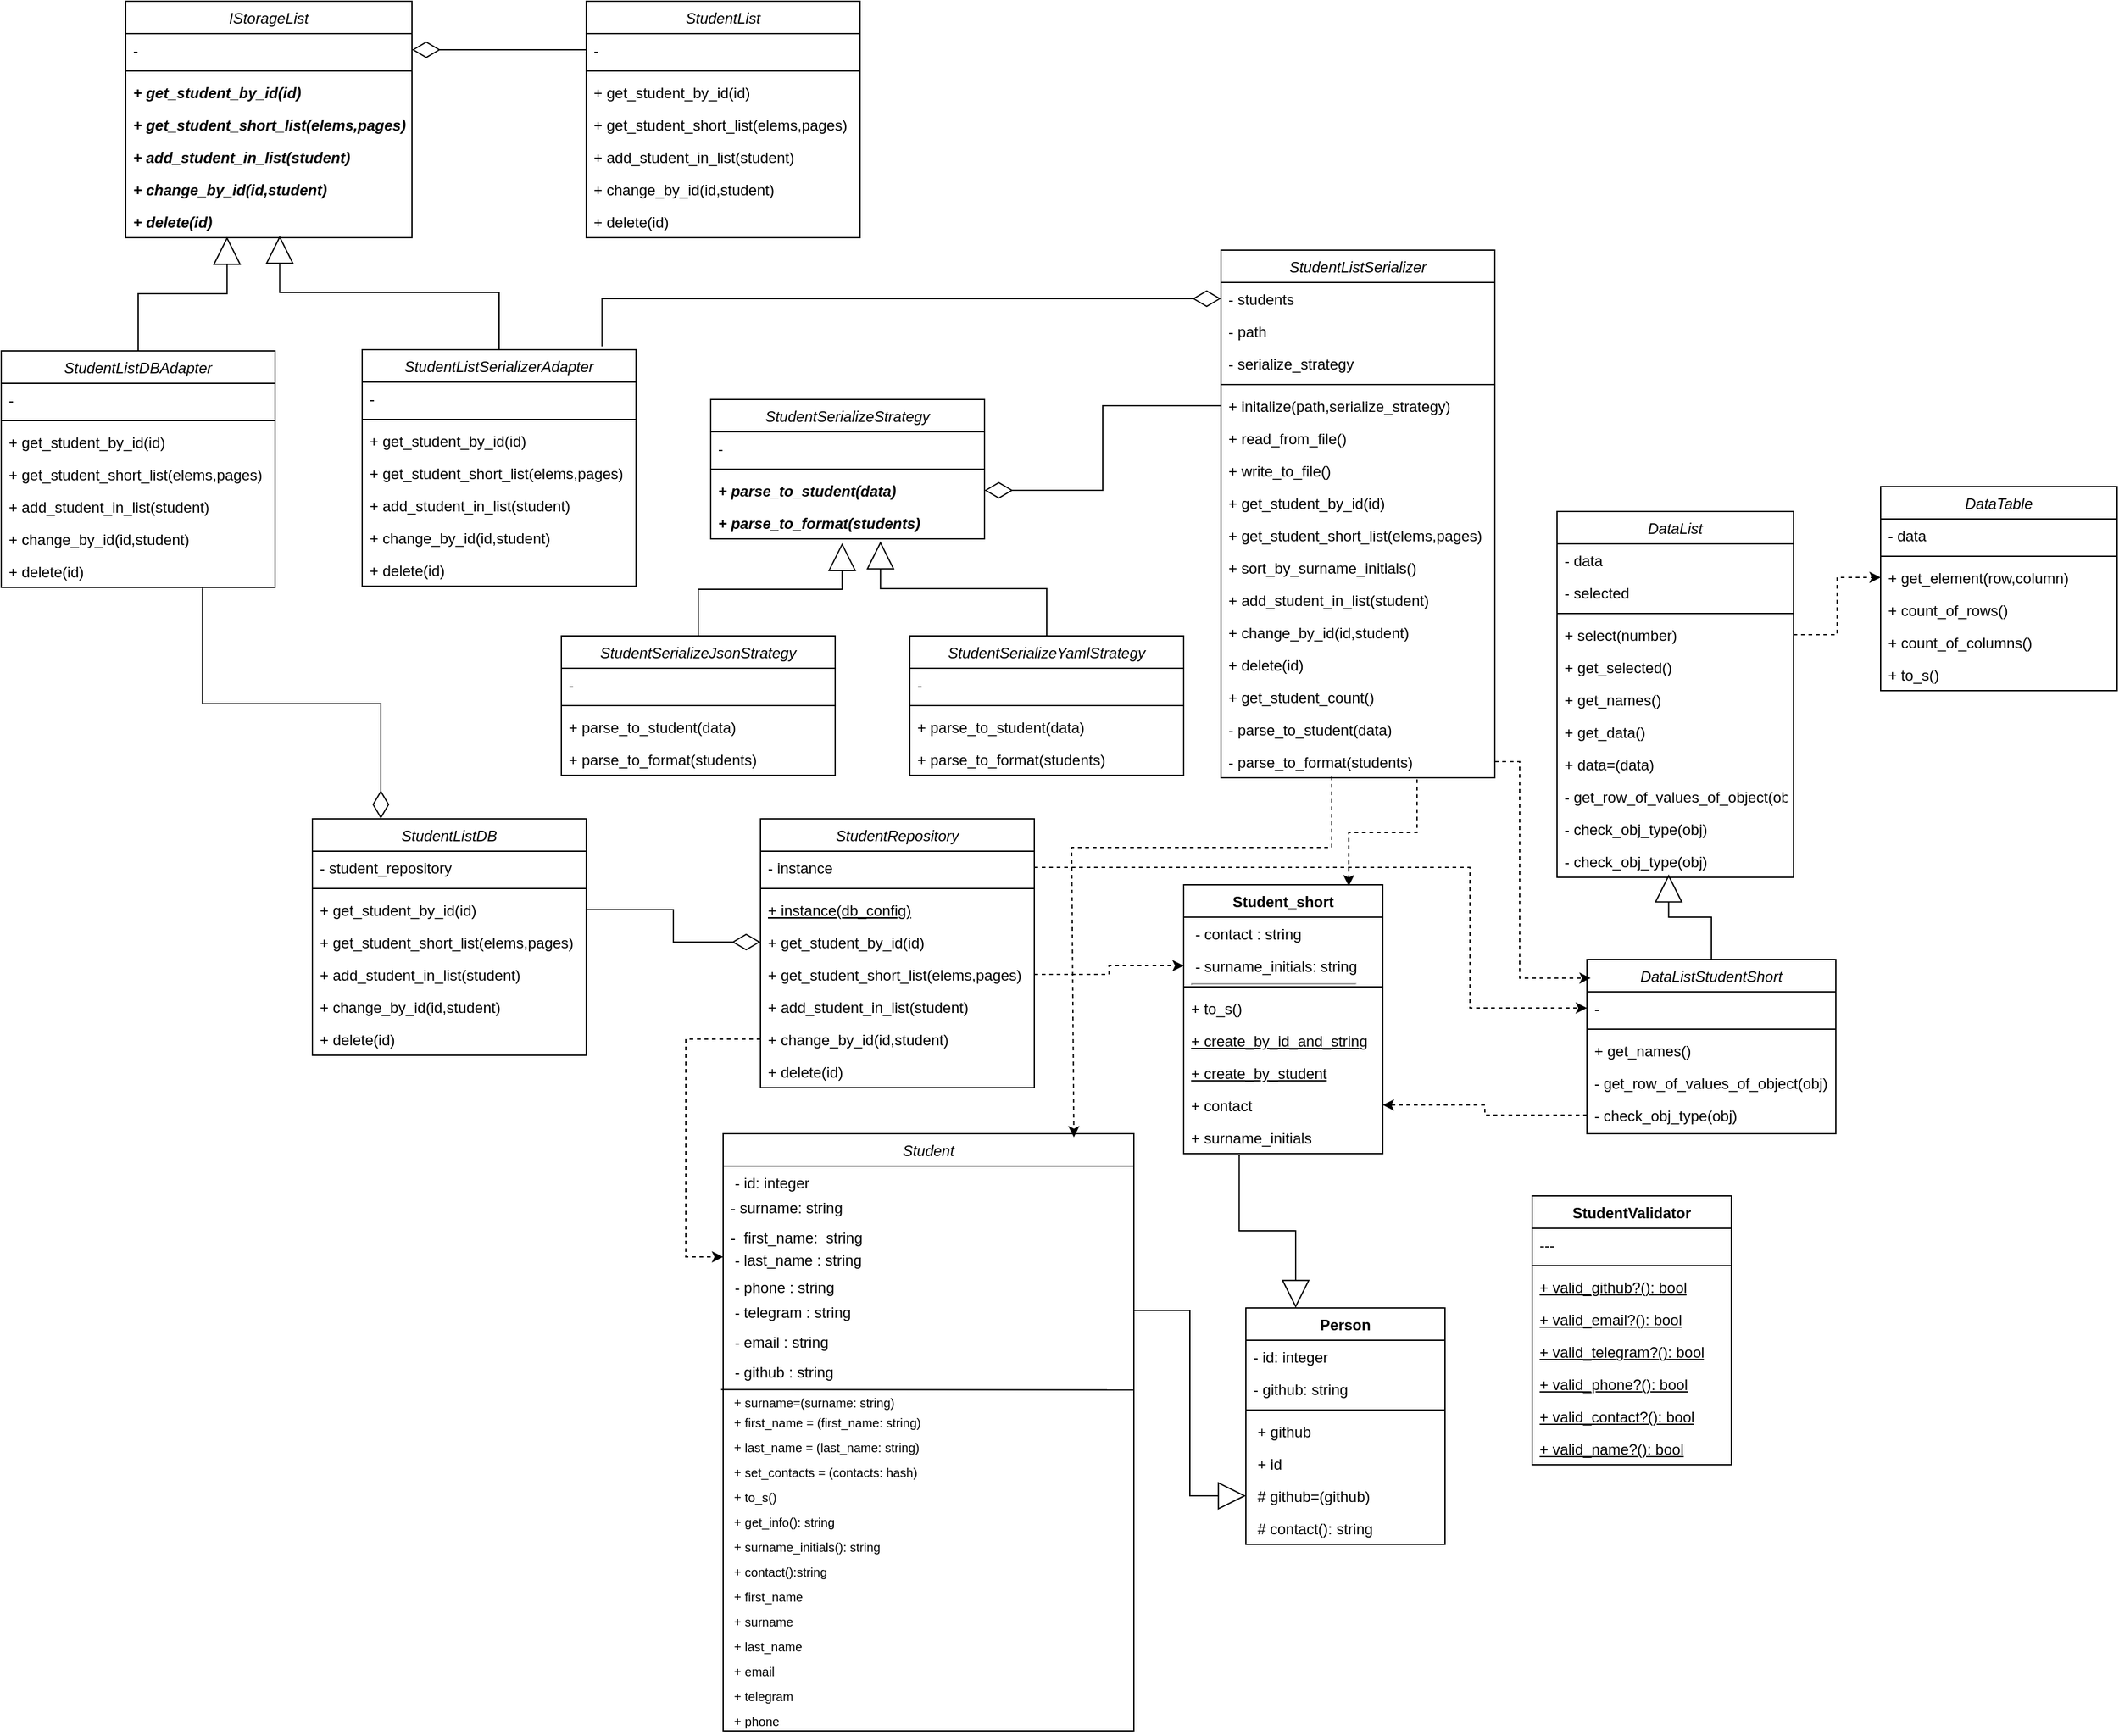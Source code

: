 <mxfile version="25.0.1">
  <diagram id="C5RBs43oDa-KdzZeNtuy" name="Page-1">
    <mxGraphModel dx="4279" dy="2574" grid="1" gridSize="10" guides="1" tooltips="1" connect="1" arrows="1" fold="1" page="1" pageScale="1" pageWidth="827" pageHeight="1169" math="0" shadow="0">
      <root>
        <mxCell id="WIyWlLk6GJQsqaUBKTNV-0" />
        <mxCell id="WIyWlLk6GJQsqaUBKTNV-1" parent="WIyWlLk6GJQsqaUBKTNV-0" />
        <mxCell id="zkfFHV4jXpPFQw0GAbJ--0" value="DataList" style="swimlane;fontStyle=2;align=center;verticalAlign=top;childLayout=stackLayout;horizontal=1;startSize=26;horizontalStack=0;resizeParent=1;resizeLast=0;collapsible=1;marginBottom=0;rounded=0;shadow=0;strokeWidth=1;" parent="WIyWlLk6GJQsqaUBKTNV-1" vertex="1">
          <mxGeometry x="190" y="270" width="190" height="294" as="geometry">
            <mxRectangle x="230" y="140" width="160" height="26" as="alternateBounds" />
          </mxGeometry>
        </mxCell>
        <mxCell id="zkfFHV4jXpPFQw0GAbJ--1" value="- data" style="text;align=left;verticalAlign=top;spacingLeft=4;spacingRight=4;overflow=hidden;rotatable=0;points=[[0,0.5],[1,0.5]];portConstraint=eastwest;" parent="zkfFHV4jXpPFQw0GAbJ--0" vertex="1">
          <mxGeometry y="26" width="190" height="26" as="geometry" />
        </mxCell>
        <mxCell id="zkfFHV4jXpPFQw0GAbJ--2" value="- selected" style="text;align=left;verticalAlign=top;spacingLeft=4;spacingRight=4;overflow=hidden;rotatable=0;points=[[0,0.5],[1,0.5]];portConstraint=eastwest;rounded=0;shadow=0;html=0;" parent="zkfFHV4jXpPFQw0GAbJ--0" vertex="1">
          <mxGeometry y="52" width="190" height="26" as="geometry" />
        </mxCell>
        <mxCell id="zkfFHV4jXpPFQw0GAbJ--4" value="" style="line;html=1;strokeWidth=1;align=left;verticalAlign=middle;spacingTop=-1;spacingLeft=3;spacingRight=3;rotatable=0;labelPosition=right;points=[];portConstraint=eastwest;" parent="zkfFHV4jXpPFQw0GAbJ--0" vertex="1">
          <mxGeometry y="78" width="190" height="8" as="geometry" />
        </mxCell>
        <mxCell id="zkfFHV4jXpPFQw0GAbJ--5" value="+ select(number)" style="text;align=left;verticalAlign=top;spacingLeft=4;spacingRight=4;overflow=hidden;rotatable=0;points=[[0,0.5],[1,0.5]];portConstraint=eastwest;" parent="zkfFHV4jXpPFQw0GAbJ--0" vertex="1">
          <mxGeometry y="86" width="190" height="26" as="geometry" />
        </mxCell>
        <mxCell id="INUwDgxH_tMxu924iD4P-0" value="+ get_selected()" style="text;align=left;verticalAlign=top;spacingLeft=4;spacingRight=4;overflow=hidden;rotatable=0;points=[[0,0.5],[1,0.5]];portConstraint=eastwest;" vertex="1" parent="zkfFHV4jXpPFQw0GAbJ--0">
          <mxGeometry y="112" width="190" height="26" as="geometry" />
        </mxCell>
        <mxCell id="INUwDgxH_tMxu924iD4P-1" value="+ get_names()" style="text;align=left;verticalAlign=top;spacingLeft=4;spacingRight=4;overflow=hidden;rotatable=0;points=[[0,0.5],[1,0.5]];portConstraint=eastwest;" vertex="1" parent="zkfFHV4jXpPFQw0GAbJ--0">
          <mxGeometry y="138" width="190" height="26" as="geometry" />
        </mxCell>
        <mxCell id="INUwDgxH_tMxu924iD4P-2" value="+ get_data()" style="text;align=left;verticalAlign=top;spacingLeft=4;spacingRight=4;overflow=hidden;rotatable=0;points=[[0,0.5],[1,0.5]];portConstraint=eastwest;" vertex="1" parent="zkfFHV4jXpPFQw0GAbJ--0">
          <mxGeometry y="164" width="190" height="26" as="geometry" />
        </mxCell>
        <mxCell id="INUwDgxH_tMxu924iD4P-3" value="+ data=(data)" style="text;align=left;verticalAlign=top;spacingLeft=4;spacingRight=4;overflow=hidden;rotatable=0;points=[[0,0.5],[1,0.5]];portConstraint=eastwest;" vertex="1" parent="zkfFHV4jXpPFQw0GAbJ--0">
          <mxGeometry y="190" width="190" height="26" as="geometry" />
        </mxCell>
        <mxCell id="INUwDgxH_tMxu924iD4P-4" value="- get_row_of_values_of_object(obj)" style="text;align=left;verticalAlign=top;spacingLeft=4;spacingRight=4;overflow=hidden;rotatable=0;points=[[0,0.5],[1,0.5]];portConstraint=eastwest;" vertex="1" parent="zkfFHV4jXpPFQw0GAbJ--0">
          <mxGeometry y="216" width="190" height="26" as="geometry" />
        </mxCell>
        <mxCell id="INUwDgxH_tMxu924iD4P-214" value="- check_obj_type(obj)" style="text;align=left;verticalAlign=top;spacingLeft=4;spacingRight=4;overflow=hidden;rotatable=0;points=[[0,0.5],[1,0.5]];portConstraint=eastwest;" vertex="1" parent="zkfFHV4jXpPFQw0GAbJ--0">
          <mxGeometry y="242" width="190" height="26" as="geometry" />
        </mxCell>
        <mxCell id="INUwDgxH_tMxu924iD4P-5" value="- check_obj_type(obj)" style="text;align=left;verticalAlign=top;spacingLeft=4;spacingRight=4;overflow=hidden;rotatable=0;points=[[0,0.5],[1,0.5]];portConstraint=eastwest;" vertex="1" parent="zkfFHV4jXpPFQw0GAbJ--0">
          <mxGeometry y="268" width="190" height="26" as="geometry" />
        </mxCell>
        <mxCell id="INUwDgxH_tMxu924iD4P-6" value="DataListStudentShort" style="swimlane;fontStyle=2;align=center;verticalAlign=top;childLayout=stackLayout;horizontal=1;startSize=26;horizontalStack=0;resizeParent=1;resizeLast=0;collapsible=1;marginBottom=0;rounded=0;shadow=0;strokeWidth=1;" vertex="1" parent="WIyWlLk6GJQsqaUBKTNV-1">
          <mxGeometry x="214" y="630" width="200" height="140" as="geometry">
            <mxRectangle x="230" y="140" width="160" height="26" as="alternateBounds" />
          </mxGeometry>
        </mxCell>
        <mxCell id="INUwDgxH_tMxu924iD4P-7" value="-" style="text;align=left;verticalAlign=top;spacingLeft=4;spacingRight=4;overflow=hidden;rotatable=0;points=[[0,0.5],[1,0.5]];portConstraint=eastwest;" vertex="1" parent="INUwDgxH_tMxu924iD4P-6">
          <mxGeometry y="26" width="200" height="26" as="geometry" />
        </mxCell>
        <mxCell id="INUwDgxH_tMxu924iD4P-9" value="" style="line;html=1;strokeWidth=1;align=left;verticalAlign=middle;spacingTop=-1;spacingLeft=3;spacingRight=3;rotatable=0;labelPosition=right;points=[];portConstraint=eastwest;" vertex="1" parent="INUwDgxH_tMxu924iD4P-6">
          <mxGeometry y="52" width="200" height="8" as="geometry" />
        </mxCell>
        <mxCell id="INUwDgxH_tMxu924iD4P-12" value="+ get_names()" style="text;align=left;verticalAlign=top;spacingLeft=4;spacingRight=4;overflow=hidden;rotatable=0;points=[[0,0.5],[1,0.5]];portConstraint=eastwest;" vertex="1" parent="INUwDgxH_tMxu924iD4P-6">
          <mxGeometry y="60" width="200" height="26" as="geometry" />
        </mxCell>
        <mxCell id="INUwDgxH_tMxu924iD4P-13" value="- get_row_of_values_of_object(obj)" style="text;align=left;verticalAlign=top;spacingLeft=4;spacingRight=4;overflow=hidden;rotatable=0;points=[[0,0.5],[1,0.5]];portConstraint=eastwest;" vertex="1" parent="INUwDgxH_tMxu924iD4P-6">
          <mxGeometry y="86" width="200" height="26" as="geometry" />
        </mxCell>
        <mxCell id="INUwDgxH_tMxu924iD4P-16" value="- check_obj_type(obj)" style="text;align=left;verticalAlign=top;spacingLeft=4;spacingRight=4;overflow=hidden;rotatable=0;points=[[0,0.5],[1,0.5]];portConstraint=eastwest;" vertex="1" parent="INUwDgxH_tMxu924iD4P-6">
          <mxGeometry y="112" width="200" height="26" as="geometry" />
        </mxCell>
        <mxCell id="INUwDgxH_tMxu924iD4P-17" value="StudentListSerializer" style="swimlane;fontStyle=2;align=center;verticalAlign=top;childLayout=stackLayout;horizontal=1;startSize=26;horizontalStack=0;resizeParent=1;resizeLast=0;collapsible=1;marginBottom=0;rounded=0;shadow=0;strokeWidth=1;" vertex="1" parent="WIyWlLk6GJQsqaUBKTNV-1">
          <mxGeometry x="-80" y="60" width="220" height="424" as="geometry">
            <mxRectangle x="230" y="140" width="160" height="26" as="alternateBounds" />
          </mxGeometry>
        </mxCell>
        <mxCell id="INUwDgxH_tMxu924iD4P-18" value="- students" style="text;align=left;verticalAlign=top;spacingLeft=4;spacingRight=4;overflow=hidden;rotatable=0;points=[[0,0.5],[1,0.5]];portConstraint=eastwest;" vertex="1" parent="INUwDgxH_tMxu924iD4P-17">
          <mxGeometry y="26" width="220" height="26" as="geometry" />
        </mxCell>
        <mxCell id="INUwDgxH_tMxu924iD4P-19" value="- path" style="text;align=left;verticalAlign=top;spacingLeft=4;spacingRight=4;overflow=hidden;rotatable=0;points=[[0,0.5],[1,0.5]];portConstraint=eastwest;" vertex="1" parent="INUwDgxH_tMxu924iD4P-17">
          <mxGeometry y="52" width="220" height="26" as="geometry" />
        </mxCell>
        <mxCell id="INUwDgxH_tMxu924iD4P-20" value="- serialize_strategy" style="text;align=left;verticalAlign=top;spacingLeft=4;spacingRight=4;overflow=hidden;rotatable=0;points=[[0,0.5],[1,0.5]];portConstraint=eastwest;" vertex="1" parent="INUwDgxH_tMxu924iD4P-17">
          <mxGeometry y="78" width="220" height="26" as="geometry" />
        </mxCell>
        <mxCell id="INUwDgxH_tMxu924iD4P-21" value="" style="line;html=1;strokeWidth=1;align=left;verticalAlign=middle;spacingTop=-1;spacingLeft=3;spacingRight=3;rotatable=0;labelPosition=right;points=[];portConstraint=eastwest;" vertex="1" parent="INUwDgxH_tMxu924iD4P-17">
          <mxGeometry y="104" width="220" height="8" as="geometry" />
        </mxCell>
        <mxCell id="INUwDgxH_tMxu924iD4P-22" value="+ initalize(path,serialize_strategy)" style="text;align=left;verticalAlign=top;spacingLeft=4;spacingRight=4;overflow=hidden;rotatable=0;points=[[0,0.5],[1,0.5]];portConstraint=eastwest;" vertex="1" parent="INUwDgxH_tMxu924iD4P-17">
          <mxGeometry y="112" width="220" height="26" as="geometry" />
        </mxCell>
        <mxCell id="INUwDgxH_tMxu924iD4P-23" value="+ read_from_file()" style="text;align=left;verticalAlign=top;spacingLeft=4;spacingRight=4;overflow=hidden;rotatable=0;points=[[0,0.5],[1,0.5]];portConstraint=eastwest;" vertex="1" parent="INUwDgxH_tMxu924iD4P-17">
          <mxGeometry y="138" width="220" height="26" as="geometry" />
        </mxCell>
        <mxCell id="INUwDgxH_tMxu924iD4P-24" value="+ write_to_file()" style="text;align=left;verticalAlign=top;spacingLeft=4;spacingRight=4;overflow=hidden;rotatable=0;points=[[0,0.5],[1,0.5]];portConstraint=eastwest;" vertex="1" parent="INUwDgxH_tMxu924iD4P-17">
          <mxGeometry y="164" width="220" height="26" as="geometry" />
        </mxCell>
        <mxCell id="INUwDgxH_tMxu924iD4P-25" value="+ get_student_by_id(id)" style="text;align=left;verticalAlign=top;spacingLeft=4;spacingRight=4;overflow=hidden;rotatable=0;points=[[0,0.5],[1,0.5]];portConstraint=eastwest;" vertex="1" parent="INUwDgxH_tMxu924iD4P-17">
          <mxGeometry y="190" width="220" height="26" as="geometry" />
        </mxCell>
        <mxCell id="INUwDgxH_tMxu924iD4P-26" value="+ get_student_short_list(elems,pages)" style="text;align=left;verticalAlign=top;spacingLeft=4;spacingRight=4;overflow=hidden;rotatable=0;points=[[0,0.5],[1,0.5]];portConstraint=eastwest;" vertex="1" parent="INUwDgxH_tMxu924iD4P-17">
          <mxGeometry y="216" width="220" height="26" as="geometry" />
        </mxCell>
        <mxCell id="INUwDgxH_tMxu924iD4P-27" value="+ sort_by_surname_initials()" style="text;align=left;verticalAlign=top;spacingLeft=4;spacingRight=4;overflow=hidden;rotatable=0;points=[[0,0.5],[1,0.5]];portConstraint=eastwest;" vertex="1" parent="INUwDgxH_tMxu924iD4P-17">
          <mxGeometry y="242" width="220" height="26" as="geometry" />
        </mxCell>
        <mxCell id="INUwDgxH_tMxu924iD4P-28" value="+ add_student_in_list(student)" style="text;align=left;verticalAlign=top;spacingLeft=4;spacingRight=4;overflow=hidden;rotatable=0;points=[[0,0.5],[1,0.5]];portConstraint=eastwest;" vertex="1" parent="INUwDgxH_tMxu924iD4P-17">
          <mxGeometry y="268" width="220" height="26" as="geometry" />
        </mxCell>
        <mxCell id="INUwDgxH_tMxu924iD4P-29" value="+ change_by_id(id,student)" style="text;align=left;verticalAlign=top;spacingLeft=4;spacingRight=4;overflow=hidden;rotatable=0;points=[[0,0.5],[1,0.5]];portConstraint=eastwest;" vertex="1" parent="INUwDgxH_tMxu924iD4P-17">
          <mxGeometry y="294" width="220" height="26" as="geometry" />
        </mxCell>
        <mxCell id="INUwDgxH_tMxu924iD4P-30" value="+ delete(id)" style="text;align=left;verticalAlign=top;spacingLeft=4;spacingRight=4;overflow=hidden;rotatable=0;points=[[0,0.5],[1,0.5]];portConstraint=eastwest;" vertex="1" parent="INUwDgxH_tMxu924iD4P-17">
          <mxGeometry y="320" width="220" height="26" as="geometry" />
        </mxCell>
        <mxCell id="INUwDgxH_tMxu924iD4P-31" value="+ get_student_count()" style="text;align=left;verticalAlign=top;spacingLeft=4;spacingRight=4;overflow=hidden;rotatable=0;points=[[0,0.5],[1,0.5]];portConstraint=eastwest;" vertex="1" parent="INUwDgxH_tMxu924iD4P-17">
          <mxGeometry y="346" width="220" height="26" as="geometry" />
        </mxCell>
        <mxCell id="INUwDgxH_tMxu924iD4P-32" value="- parse_to_student(data)" style="text;align=left;verticalAlign=top;spacingLeft=4;spacingRight=4;overflow=hidden;rotatable=0;points=[[0,0.5],[1,0.5]];portConstraint=eastwest;" vertex="1" parent="INUwDgxH_tMxu924iD4P-17">
          <mxGeometry y="372" width="220" height="26" as="geometry" />
        </mxCell>
        <mxCell id="INUwDgxH_tMxu924iD4P-33" value="- parse_to_format(students)" style="text;align=left;verticalAlign=top;spacingLeft=4;spacingRight=4;overflow=hidden;rotatable=0;points=[[0,0.5],[1,0.5]];portConstraint=eastwest;" vertex="1" parent="INUwDgxH_tMxu924iD4P-17">
          <mxGeometry y="398" width="220" height="26" as="geometry" />
        </mxCell>
        <mxCell id="INUwDgxH_tMxu924iD4P-44" value="StudentSerializeStrategy" style="swimlane;fontStyle=2;align=center;verticalAlign=top;childLayout=stackLayout;horizontal=1;startSize=26;horizontalStack=0;resizeParent=1;resizeLast=0;collapsible=1;marginBottom=0;rounded=0;shadow=0;strokeWidth=1;" vertex="1" parent="WIyWlLk6GJQsqaUBKTNV-1">
          <mxGeometry x="-490" y="180" width="220" height="112" as="geometry">
            <mxRectangle x="230" y="140" width="160" height="26" as="alternateBounds" />
          </mxGeometry>
        </mxCell>
        <mxCell id="INUwDgxH_tMxu924iD4P-45" value="- " style="text;align=left;verticalAlign=top;spacingLeft=4;spacingRight=4;overflow=hidden;rotatable=0;points=[[0,0.5],[1,0.5]];portConstraint=eastwest;" vertex="1" parent="INUwDgxH_tMxu924iD4P-44">
          <mxGeometry y="26" width="220" height="26" as="geometry" />
        </mxCell>
        <mxCell id="INUwDgxH_tMxu924iD4P-46" value="" style="line;html=1;strokeWidth=1;align=left;verticalAlign=middle;spacingTop=-1;spacingLeft=3;spacingRight=3;rotatable=0;labelPosition=right;points=[];portConstraint=eastwest;" vertex="1" parent="INUwDgxH_tMxu924iD4P-44">
          <mxGeometry y="52" width="220" height="8" as="geometry" />
        </mxCell>
        <mxCell id="INUwDgxH_tMxu924iD4P-47" value="+ parse_to_student(data)" style="text;align=left;verticalAlign=top;spacingLeft=4;spacingRight=4;overflow=hidden;rotatable=0;points=[[0,0.5],[1,0.5]];portConstraint=eastwest;fontStyle=3" vertex="1" parent="INUwDgxH_tMxu924iD4P-44">
          <mxGeometry y="60" width="220" height="26" as="geometry" />
        </mxCell>
        <mxCell id="INUwDgxH_tMxu924iD4P-48" value="+ parse_to_format(students)" style="text;align=left;verticalAlign=top;spacingLeft=4;spacingRight=4;overflow=hidden;rotatable=0;points=[[0,0.5],[1,0.5]];portConstraint=eastwest;fontStyle=3" vertex="1" parent="INUwDgxH_tMxu924iD4P-44">
          <mxGeometry y="86" width="220" height="26" as="geometry" />
        </mxCell>
        <mxCell id="INUwDgxH_tMxu924iD4P-50" value="StudentSerializeJsonStrategy" style="swimlane;fontStyle=2;align=center;verticalAlign=top;childLayout=stackLayout;horizontal=1;startSize=26;horizontalStack=0;resizeParent=1;resizeLast=0;collapsible=1;marginBottom=0;rounded=0;shadow=0;strokeWidth=1;" vertex="1" parent="WIyWlLk6GJQsqaUBKTNV-1">
          <mxGeometry x="-610" y="370" width="220" height="112" as="geometry">
            <mxRectangle x="230" y="140" width="160" height="26" as="alternateBounds" />
          </mxGeometry>
        </mxCell>
        <mxCell id="INUwDgxH_tMxu924iD4P-51" value="- " style="text;align=left;verticalAlign=top;spacingLeft=4;spacingRight=4;overflow=hidden;rotatable=0;points=[[0,0.5],[1,0.5]];portConstraint=eastwest;" vertex="1" parent="INUwDgxH_tMxu924iD4P-50">
          <mxGeometry y="26" width="220" height="26" as="geometry" />
        </mxCell>
        <mxCell id="INUwDgxH_tMxu924iD4P-52" value="" style="line;html=1;strokeWidth=1;align=left;verticalAlign=middle;spacingTop=-1;spacingLeft=3;spacingRight=3;rotatable=0;labelPosition=right;points=[];portConstraint=eastwest;" vertex="1" parent="INUwDgxH_tMxu924iD4P-50">
          <mxGeometry y="52" width="220" height="8" as="geometry" />
        </mxCell>
        <mxCell id="INUwDgxH_tMxu924iD4P-53" value="+ parse_to_student(data)" style="text;align=left;verticalAlign=top;spacingLeft=4;spacingRight=4;overflow=hidden;rotatable=0;points=[[0,0.5],[1,0.5]];portConstraint=eastwest;fontStyle=0" vertex="1" parent="INUwDgxH_tMxu924iD4P-50">
          <mxGeometry y="60" width="220" height="26" as="geometry" />
        </mxCell>
        <mxCell id="INUwDgxH_tMxu924iD4P-54" value="+ parse_to_format(students)" style="text;align=left;verticalAlign=top;spacingLeft=4;spacingRight=4;overflow=hidden;rotatable=0;points=[[0,0.5],[1,0.5]];portConstraint=eastwest;fontStyle=0" vertex="1" parent="INUwDgxH_tMxu924iD4P-50">
          <mxGeometry y="86" width="220" height="26" as="geometry" />
        </mxCell>
        <mxCell id="INUwDgxH_tMxu924iD4P-56" value="StudentSerializeYamlStrategy" style="swimlane;fontStyle=2;align=center;verticalAlign=top;childLayout=stackLayout;horizontal=1;startSize=26;horizontalStack=0;resizeParent=1;resizeLast=0;collapsible=1;marginBottom=0;rounded=0;shadow=0;strokeWidth=1;" vertex="1" parent="WIyWlLk6GJQsqaUBKTNV-1">
          <mxGeometry x="-330" y="370" width="220" height="112" as="geometry">
            <mxRectangle x="230" y="140" width="160" height="26" as="alternateBounds" />
          </mxGeometry>
        </mxCell>
        <mxCell id="INUwDgxH_tMxu924iD4P-57" value="- " style="text;align=left;verticalAlign=top;spacingLeft=4;spacingRight=4;overflow=hidden;rotatable=0;points=[[0,0.5],[1,0.5]];portConstraint=eastwest;" vertex="1" parent="INUwDgxH_tMxu924iD4P-56">
          <mxGeometry y="26" width="220" height="26" as="geometry" />
        </mxCell>
        <mxCell id="INUwDgxH_tMxu924iD4P-58" value="" style="line;html=1;strokeWidth=1;align=left;verticalAlign=middle;spacingTop=-1;spacingLeft=3;spacingRight=3;rotatable=0;labelPosition=right;points=[];portConstraint=eastwest;" vertex="1" parent="INUwDgxH_tMxu924iD4P-56">
          <mxGeometry y="52" width="220" height="8" as="geometry" />
        </mxCell>
        <mxCell id="INUwDgxH_tMxu924iD4P-59" value="+ parse_to_student(data)" style="text;align=left;verticalAlign=top;spacingLeft=4;spacingRight=4;overflow=hidden;rotatable=0;points=[[0,0.5],[1,0.5]];portConstraint=eastwest;fontStyle=0" vertex="1" parent="INUwDgxH_tMxu924iD4P-56">
          <mxGeometry y="60" width="220" height="26" as="geometry" />
        </mxCell>
        <mxCell id="INUwDgxH_tMxu924iD4P-60" value="+ parse_to_format(students)" style="text;align=left;verticalAlign=top;spacingLeft=4;spacingRight=4;overflow=hidden;rotatable=0;points=[[0,0.5],[1,0.5]];portConstraint=eastwest;fontStyle=0" vertex="1" parent="INUwDgxH_tMxu924iD4P-56">
          <mxGeometry y="86" width="220" height="26" as="geometry" />
        </mxCell>
        <mxCell id="INUwDgxH_tMxu924iD4P-105" value="StudentListDB" style="swimlane;fontStyle=2;align=center;verticalAlign=top;childLayout=stackLayout;horizontal=1;startSize=26;horizontalStack=0;resizeParent=1;resizeLast=0;collapsible=1;marginBottom=0;rounded=0;shadow=0;strokeWidth=1;" vertex="1" parent="WIyWlLk6GJQsqaUBKTNV-1">
          <mxGeometry x="-810" y="517" width="220" height="190" as="geometry">
            <mxRectangle x="230" y="140" width="160" height="26" as="alternateBounds" />
          </mxGeometry>
        </mxCell>
        <mxCell id="INUwDgxH_tMxu924iD4P-106" value="- student_repository" style="text;align=left;verticalAlign=top;spacingLeft=4;spacingRight=4;overflow=hidden;rotatable=0;points=[[0,0.5],[1,0.5]];portConstraint=eastwest;fontStyle=0" vertex="1" parent="INUwDgxH_tMxu924iD4P-105">
          <mxGeometry y="26" width="220" height="26" as="geometry" />
        </mxCell>
        <mxCell id="INUwDgxH_tMxu924iD4P-107" value="" style="line;html=1;strokeWidth=1;align=left;verticalAlign=middle;spacingTop=-1;spacingLeft=3;spacingRight=3;rotatable=0;labelPosition=right;points=[];portConstraint=eastwest;" vertex="1" parent="INUwDgxH_tMxu924iD4P-105">
          <mxGeometry y="52" width="220" height="8" as="geometry" />
        </mxCell>
        <mxCell id="INUwDgxH_tMxu924iD4P-108" value="+ get_student_by_id(id)" style="text;align=left;verticalAlign=top;spacingLeft=4;spacingRight=4;overflow=hidden;rotatable=0;points=[[0,0.5],[1,0.5]];portConstraint=eastwest;" vertex="1" parent="INUwDgxH_tMxu924iD4P-105">
          <mxGeometry y="60" width="220" height="26" as="geometry" />
        </mxCell>
        <mxCell id="INUwDgxH_tMxu924iD4P-109" value="+ get_student_short_list(elems,pages)" style="text;align=left;verticalAlign=top;spacingLeft=4;spacingRight=4;overflow=hidden;rotatable=0;points=[[0,0.5],[1,0.5]];portConstraint=eastwest;" vertex="1" parent="INUwDgxH_tMxu924iD4P-105">
          <mxGeometry y="86" width="220" height="26" as="geometry" />
        </mxCell>
        <mxCell id="INUwDgxH_tMxu924iD4P-110" value="+ add_student_in_list(student)" style="text;align=left;verticalAlign=top;spacingLeft=4;spacingRight=4;overflow=hidden;rotatable=0;points=[[0,0.5],[1,0.5]];portConstraint=eastwest;" vertex="1" parent="INUwDgxH_tMxu924iD4P-105">
          <mxGeometry y="112" width="220" height="26" as="geometry" />
        </mxCell>
        <mxCell id="INUwDgxH_tMxu924iD4P-111" value="+ change_by_id(id,student)" style="text;align=left;verticalAlign=top;spacingLeft=4;spacingRight=4;overflow=hidden;rotatable=0;points=[[0,0.5],[1,0.5]];portConstraint=eastwest;" vertex="1" parent="INUwDgxH_tMxu924iD4P-105">
          <mxGeometry y="138" width="220" height="26" as="geometry" />
        </mxCell>
        <mxCell id="INUwDgxH_tMxu924iD4P-112" value="+ delete(id)" style="text;align=left;verticalAlign=top;spacingLeft=4;spacingRight=4;overflow=hidden;rotatable=0;points=[[0,0.5],[1,0.5]];portConstraint=eastwest;" vertex="1" parent="INUwDgxH_tMxu924iD4P-105">
          <mxGeometry y="164" width="220" height="26" as="geometry" />
        </mxCell>
        <mxCell id="INUwDgxH_tMxu924iD4P-113" value="StudentRepository" style="swimlane;fontStyle=2;align=center;verticalAlign=top;childLayout=stackLayout;horizontal=1;startSize=26;horizontalStack=0;resizeParent=1;resizeLast=0;collapsible=1;marginBottom=0;rounded=0;shadow=0;strokeWidth=1;" vertex="1" parent="WIyWlLk6GJQsqaUBKTNV-1">
          <mxGeometry x="-450" y="517" width="220" height="216" as="geometry">
            <mxRectangle x="230" y="140" width="160" height="26" as="alternateBounds" />
          </mxGeometry>
        </mxCell>
        <mxCell id="INUwDgxH_tMxu924iD4P-114" value="- instance" style="text;align=left;verticalAlign=top;spacingLeft=4;spacingRight=4;overflow=hidden;rotatable=0;points=[[0,0.5],[1,0.5]];portConstraint=eastwest;fontStyle=0" vertex="1" parent="INUwDgxH_tMxu924iD4P-113">
          <mxGeometry y="26" width="220" height="26" as="geometry" />
        </mxCell>
        <mxCell id="INUwDgxH_tMxu924iD4P-115" value="" style="line;html=1;strokeWidth=1;align=left;verticalAlign=middle;spacingTop=-1;spacingLeft=3;spacingRight=3;rotatable=0;labelPosition=right;points=[];portConstraint=eastwest;" vertex="1" parent="INUwDgxH_tMxu924iD4P-113">
          <mxGeometry y="52" width="220" height="8" as="geometry" />
        </mxCell>
        <mxCell id="INUwDgxH_tMxu924iD4P-116" value="+ instance(db_config)" style="text;align=left;verticalAlign=top;spacingLeft=4;spacingRight=4;overflow=hidden;rotatable=0;points=[[0,0.5],[1,0.5]];portConstraint=eastwest;fontStyle=4" vertex="1" parent="INUwDgxH_tMxu924iD4P-113">
          <mxGeometry y="60" width="220" height="26" as="geometry" />
        </mxCell>
        <mxCell id="INUwDgxH_tMxu924iD4P-117" value="+ get_student_by_id(id)" style="text;align=left;verticalAlign=top;spacingLeft=4;spacingRight=4;overflow=hidden;rotatable=0;points=[[0,0.5],[1,0.5]];portConstraint=eastwest;" vertex="1" parent="INUwDgxH_tMxu924iD4P-113">
          <mxGeometry y="86" width="220" height="26" as="geometry" />
        </mxCell>
        <mxCell id="INUwDgxH_tMxu924iD4P-118" value="+ get_student_short_list(elems,pages)" style="text;align=left;verticalAlign=top;spacingLeft=4;spacingRight=4;overflow=hidden;rotatable=0;points=[[0,0.5],[1,0.5]];portConstraint=eastwest;" vertex="1" parent="INUwDgxH_tMxu924iD4P-113">
          <mxGeometry y="112" width="220" height="26" as="geometry" />
        </mxCell>
        <mxCell id="INUwDgxH_tMxu924iD4P-119" value="+ add_student_in_list(student)" style="text;align=left;verticalAlign=top;spacingLeft=4;spacingRight=4;overflow=hidden;rotatable=0;points=[[0,0.5],[1,0.5]];portConstraint=eastwest;" vertex="1" parent="INUwDgxH_tMxu924iD4P-113">
          <mxGeometry y="138" width="220" height="26" as="geometry" />
        </mxCell>
        <mxCell id="INUwDgxH_tMxu924iD4P-120" value="+ change_by_id(id,student)" style="text;align=left;verticalAlign=top;spacingLeft=4;spacingRight=4;overflow=hidden;rotatable=0;points=[[0,0.5],[1,0.5]];portConstraint=eastwest;" vertex="1" parent="INUwDgxH_tMxu924iD4P-113">
          <mxGeometry y="164" width="220" height="26" as="geometry" />
        </mxCell>
        <mxCell id="INUwDgxH_tMxu924iD4P-121" value="+ delete(id)" style="text;align=left;verticalAlign=top;spacingLeft=4;spacingRight=4;overflow=hidden;rotatable=0;points=[[0,0.5],[1,0.5]];portConstraint=eastwest;" vertex="1" parent="INUwDgxH_tMxu924iD4P-113">
          <mxGeometry y="190" width="220" height="26" as="geometry" />
        </mxCell>
        <mxCell id="INUwDgxH_tMxu924iD4P-124" value="Student" style="swimlane;fontStyle=2;align=center;verticalAlign=top;childLayout=stackLayout;horizontal=1;startSize=26;horizontalStack=0;resizeParent=1;resizeLast=0;collapsible=1;marginBottom=0;rounded=0;shadow=0;strokeWidth=1;" vertex="1" parent="WIyWlLk6GJQsqaUBKTNV-1">
          <mxGeometry x="-480" y="770" width="330" height="480" as="geometry">
            <mxRectangle x="230" y="140" width="160" height="26" as="alternateBounds" />
          </mxGeometry>
        </mxCell>
        <mxCell id="INUwDgxH_tMxu924iD4P-125" value=" - id: integer" style="text;align=left;verticalAlign=top;spacingLeft=4;spacingRight=4;overflow=hidden;rotatable=0;points=[[0,0.5],[1,0.5]];portConstraint=eastwest;" vertex="1" parent="INUwDgxH_tMxu924iD4P-124">
          <mxGeometry y="26" width="330" height="20" as="geometry" />
        </mxCell>
        <mxCell id="INUwDgxH_tMxu924iD4P-126" value="- surname: string" style="text;align=left;verticalAlign=top;spacingLeft=4;spacingRight=4;overflow=hidden;rotatable=0;points=[[0,0.5],[1,0.5]];portConstraint=eastwest;" vertex="1" parent="INUwDgxH_tMxu924iD4P-124">
          <mxGeometry y="46" width="330" height="24" as="geometry" />
        </mxCell>
        <mxCell id="INUwDgxH_tMxu924iD4P-127" value="-  first_name:  string" style="text;align=left;verticalAlign=top;spacingLeft=4;spacingRight=4;overflow=hidden;rotatable=0;points=[[0,0.5],[1,0.5]];portConstraint=eastwest;" vertex="1" parent="INUwDgxH_tMxu924iD4P-124">
          <mxGeometry y="70" width="330" height="18" as="geometry" />
        </mxCell>
        <mxCell id="INUwDgxH_tMxu924iD4P-128" value=" - last_name : string" style="text;align=left;verticalAlign=top;spacingLeft=4;spacingRight=4;overflow=hidden;rotatable=0;points=[[0,0.5],[1,0.5]];portConstraint=eastwest;" vertex="1" parent="INUwDgxH_tMxu924iD4P-124">
          <mxGeometry y="88" width="330" height="22" as="geometry" />
        </mxCell>
        <mxCell id="INUwDgxH_tMxu924iD4P-129" value=" - phone : string" style="text;align=left;verticalAlign=top;spacingLeft=4;spacingRight=4;overflow=hidden;rotatable=0;points=[[0,0.5],[1,0.5]];portConstraint=eastwest;" vertex="1" parent="INUwDgxH_tMxu924iD4P-124">
          <mxGeometry y="110" width="330" height="20" as="geometry" />
        </mxCell>
        <mxCell id="INUwDgxH_tMxu924iD4P-130" value=" - telegram : string" style="text;align=left;verticalAlign=top;spacingLeft=4;spacingRight=4;overflow=hidden;rotatable=0;points=[[0,0.5],[1,0.5]];portConstraint=eastwest;" vertex="1" parent="INUwDgxH_tMxu924iD4P-124">
          <mxGeometry y="130" width="330" height="24" as="geometry" />
        </mxCell>
        <mxCell id="INUwDgxH_tMxu924iD4P-131" value=" - email : string" style="text;align=left;verticalAlign=top;spacingLeft=4;spacingRight=4;overflow=hidden;rotatable=0;points=[[0,0.5],[1,0.5]];portConstraint=eastwest;" vertex="1" parent="INUwDgxH_tMxu924iD4P-124">
          <mxGeometry y="154" width="330" height="24" as="geometry" />
        </mxCell>
        <mxCell id="INUwDgxH_tMxu924iD4P-132" value=" - github : string&#xa;" style="text;align=left;verticalAlign=top;spacingLeft=4;spacingRight=4;overflow=hidden;rotatable=0;points=[[0,0.5],[1,0.5]];portConstraint=eastwest;" vertex="1" parent="INUwDgxH_tMxu924iD4P-124">
          <mxGeometry y="178" width="330" height="26" as="geometry" />
        </mxCell>
        <mxCell id="INUwDgxH_tMxu924iD4P-133" value=" + surname=(surname: string)" style="text;align=left;verticalAlign=top;spacingLeft=4;spacingRight=4;overflow=hidden;rotatable=0;points=[[0,0.5],[1,0.5]];portConstraint=eastwest;fontSize=10;" vertex="1" parent="INUwDgxH_tMxu924iD4P-124">
          <mxGeometry y="204" width="330" height="16" as="geometry" />
        </mxCell>
        <mxCell id="INUwDgxH_tMxu924iD4P-134" value=" + first_name = (first_name: string)" style="text;align=left;verticalAlign=top;spacingLeft=4;spacingRight=4;overflow=hidden;rotatable=0;points=[[0,0.5],[1,0.5]];portConstraint=eastwest;fontSize=10;" vertex="1" parent="INUwDgxH_tMxu924iD4P-124">
          <mxGeometry y="220" width="330" height="20" as="geometry" />
        </mxCell>
        <mxCell id="INUwDgxH_tMxu924iD4P-135" value=" + last_name = (last_name: string)" style="text;align=left;verticalAlign=top;spacingLeft=4;spacingRight=4;overflow=hidden;rotatable=0;points=[[0,0.5],[1,0.5]];portConstraint=eastwest;fontSize=10;" vertex="1" parent="INUwDgxH_tMxu924iD4P-124">
          <mxGeometry y="240" width="330" height="20" as="geometry" />
        </mxCell>
        <mxCell id="INUwDgxH_tMxu924iD4P-136" value=" + set_contacts = (contacts: hash)" style="text;align=left;verticalAlign=top;spacingLeft=4;spacingRight=4;overflow=hidden;rotatable=0;points=[[0,0.5],[1,0.5]];portConstraint=eastwest;fontSize=10;" vertex="1" parent="INUwDgxH_tMxu924iD4P-124">
          <mxGeometry y="260" width="330" height="20" as="geometry" />
        </mxCell>
        <mxCell id="INUwDgxH_tMxu924iD4P-137" value=" + to_s()" style="text;align=left;verticalAlign=top;spacingLeft=4;spacingRight=4;overflow=hidden;rotatable=0;points=[[0,0.5],[1,0.5]];portConstraint=eastwest;fontSize=10;" vertex="1" parent="INUwDgxH_tMxu924iD4P-124">
          <mxGeometry y="280" width="330" height="20" as="geometry" />
        </mxCell>
        <mxCell id="INUwDgxH_tMxu924iD4P-138" value=" + get_info(): string" style="text;align=left;verticalAlign=top;spacingLeft=4;spacingRight=4;overflow=hidden;rotatable=0;points=[[0,0.5],[1,0.5]];portConstraint=eastwest;fontSize=10;" vertex="1" parent="INUwDgxH_tMxu924iD4P-124">
          <mxGeometry y="300" width="330" height="20" as="geometry" />
        </mxCell>
        <mxCell id="INUwDgxH_tMxu924iD4P-139" value=" + surname_initials(): string" style="text;align=left;verticalAlign=top;spacingLeft=4;spacingRight=4;overflow=hidden;rotatable=0;points=[[0,0.5],[1,0.5]];portConstraint=eastwest;fontSize=10;" vertex="1" parent="INUwDgxH_tMxu924iD4P-124">
          <mxGeometry y="320" width="330" height="20" as="geometry" />
        </mxCell>
        <mxCell id="INUwDgxH_tMxu924iD4P-140" value=" + contact():string" style="text;align=left;verticalAlign=top;spacingLeft=4;spacingRight=4;overflow=hidden;rotatable=0;points=[[0,0.5],[1,0.5]];portConstraint=eastwest;fontSize=10;" vertex="1" parent="INUwDgxH_tMxu924iD4P-124">
          <mxGeometry y="340" width="330" height="20" as="geometry" />
        </mxCell>
        <mxCell id="INUwDgxH_tMxu924iD4P-141" value="" style="endArrow=none;html=1;rounded=0;exitX=-0.005;exitY=0.098;exitDx=0;exitDy=0;exitPerimeter=0;entryX=1;entryY=1.072;entryDx=0;entryDy=0;entryPerimeter=0;" edge="1" parent="INUwDgxH_tMxu924iD4P-124" source="INUwDgxH_tMxu924iD4P-133" target="INUwDgxH_tMxu924iD4P-132">
          <mxGeometry width="50" height="50" relative="1" as="geometry">
            <mxPoint x="190" y="250" as="sourcePoint" />
            <mxPoint x="240" y="200" as="targetPoint" />
          </mxGeometry>
        </mxCell>
        <mxCell id="INUwDgxH_tMxu924iD4P-142" value=" + first_name" style="text;align=left;verticalAlign=top;spacingLeft=4;spacingRight=4;overflow=hidden;rotatable=0;points=[[0,0.5],[1,0.5]];portConstraint=eastwest;fontSize=10;" vertex="1" parent="INUwDgxH_tMxu924iD4P-124">
          <mxGeometry y="360" width="330" height="20" as="geometry" />
        </mxCell>
        <mxCell id="INUwDgxH_tMxu924iD4P-143" value=" + surname" style="text;align=left;verticalAlign=top;spacingLeft=4;spacingRight=4;overflow=hidden;rotatable=0;points=[[0,0.5],[1,0.5]];portConstraint=eastwest;fontSize=10;" vertex="1" parent="INUwDgxH_tMxu924iD4P-124">
          <mxGeometry y="380" width="330" height="20" as="geometry" />
        </mxCell>
        <mxCell id="INUwDgxH_tMxu924iD4P-144" value=" + last_name" style="text;align=left;verticalAlign=top;spacingLeft=4;spacingRight=4;overflow=hidden;rotatable=0;points=[[0,0.5],[1,0.5]];portConstraint=eastwest;fontSize=10;" vertex="1" parent="INUwDgxH_tMxu924iD4P-124">
          <mxGeometry y="400" width="330" height="20" as="geometry" />
        </mxCell>
        <mxCell id="INUwDgxH_tMxu924iD4P-145" value=" + email" style="text;align=left;verticalAlign=top;spacingLeft=4;spacingRight=4;overflow=hidden;rotatable=0;points=[[0,0.5],[1,0.5]];portConstraint=eastwest;fontSize=10;" vertex="1" parent="INUwDgxH_tMxu924iD4P-124">
          <mxGeometry y="420" width="330" height="20" as="geometry" />
        </mxCell>
        <mxCell id="INUwDgxH_tMxu924iD4P-146" value=" + telegram" style="text;align=left;verticalAlign=top;spacingLeft=4;spacingRight=4;overflow=hidden;rotatable=0;points=[[0,0.5],[1,0.5]];portConstraint=eastwest;fontSize=10;" vertex="1" parent="INUwDgxH_tMxu924iD4P-124">
          <mxGeometry y="440" width="330" height="20" as="geometry" />
        </mxCell>
        <mxCell id="INUwDgxH_tMxu924iD4P-147" value=" + phone" style="text;align=left;verticalAlign=top;spacingLeft=4;spacingRight=4;overflow=hidden;rotatable=0;points=[[0,0.5],[1,0.5]];portConstraint=eastwest;fontSize=10;" vertex="1" parent="INUwDgxH_tMxu924iD4P-124">
          <mxGeometry y="460" width="330" height="20" as="geometry" />
        </mxCell>
        <mxCell id="INUwDgxH_tMxu924iD4P-148" value="Person" style="swimlane;fontStyle=1;align=center;verticalAlign=top;childLayout=stackLayout;horizontal=1;startSize=26;horizontalStack=0;resizeParent=1;resizeParentMax=0;resizeLast=0;collapsible=1;marginBottom=0;whiteSpace=wrap;html=1;" vertex="1" parent="WIyWlLk6GJQsqaUBKTNV-1">
          <mxGeometry x="-60" y="910" width="160" height="190" as="geometry" />
        </mxCell>
        <mxCell id="INUwDgxH_tMxu924iD4P-149" value="- id: integer&lt;div&gt;&lt;br&gt;&lt;/div&gt;" style="text;strokeColor=none;fillColor=none;align=left;verticalAlign=top;spacingLeft=4;spacingRight=4;overflow=hidden;rotatable=0;points=[[0,0.5],[1,0.5]];portConstraint=eastwest;whiteSpace=wrap;html=1;" vertex="1" parent="INUwDgxH_tMxu924iD4P-148">
          <mxGeometry y="26" width="160" height="26" as="geometry" />
        </mxCell>
        <mxCell id="INUwDgxH_tMxu924iD4P-150" value="&lt;div&gt;- github: string&lt;/div&gt;" style="text;strokeColor=none;fillColor=none;align=left;verticalAlign=top;spacingLeft=4;spacingRight=4;overflow=hidden;rotatable=0;points=[[0,0.5],[1,0.5]];portConstraint=eastwest;whiteSpace=wrap;html=1;" vertex="1" parent="INUwDgxH_tMxu924iD4P-148">
          <mxGeometry y="52" width="160" height="26" as="geometry" />
        </mxCell>
        <mxCell id="INUwDgxH_tMxu924iD4P-151" value="" style="line;strokeWidth=1;fillColor=none;align=left;verticalAlign=middle;spacingTop=-1;spacingLeft=3;spacingRight=3;rotatable=0;labelPosition=right;points=[];portConstraint=eastwest;strokeColor=inherit;" vertex="1" parent="INUwDgxH_tMxu924iD4P-148">
          <mxGeometry y="78" width="160" height="8" as="geometry" />
        </mxCell>
        <mxCell id="INUwDgxH_tMxu924iD4P-152" value="&amp;nbsp;+ github" style="text;strokeColor=none;fillColor=none;align=left;verticalAlign=top;spacingLeft=4;spacingRight=4;overflow=hidden;rotatable=0;points=[[0,0.5],[1,0.5]];portConstraint=eastwest;whiteSpace=wrap;html=1;" vertex="1" parent="INUwDgxH_tMxu924iD4P-148">
          <mxGeometry y="86" width="160" height="26" as="geometry" />
        </mxCell>
        <mxCell id="INUwDgxH_tMxu924iD4P-153" value="&amp;nbsp;+ id" style="text;strokeColor=none;fillColor=none;align=left;verticalAlign=top;spacingLeft=4;spacingRight=4;overflow=hidden;rotatable=0;points=[[0,0.5],[1,0.5]];portConstraint=eastwest;whiteSpace=wrap;html=1;" vertex="1" parent="INUwDgxH_tMxu924iD4P-148">
          <mxGeometry y="112" width="160" height="26" as="geometry" />
        </mxCell>
        <mxCell id="INUwDgxH_tMxu924iD4P-154" value="&amp;nbsp;# github=(github)&lt;div&gt;&lt;br&gt;&lt;/div&gt;" style="text;strokeColor=none;fillColor=none;align=left;verticalAlign=top;spacingLeft=4;spacingRight=4;overflow=hidden;rotatable=0;points=[[0,0.5],[1,0.5]];portConstraint=eastwest;whiteSpace=wrap;html=1;" vertex="1" parent="INUwDgxH_tMxu924iD4P-148">
          <mxGeometry y="138" width="160" height="26" as="geometry" />
        </mxCell>
        <mxCell id="INUwDgxH_tMxu924iD4P-155" value="&amp;nbsp;# contact(): string" style="text;strokeColor=none;fillColor=none;align=left;verticalAlign=top;spacingLeft=4;spacingRight=4;overflow=hidden;rotatable=0;points=[[0,0.5],[1,0.5]];portConstraint=eastwest;whiteSpace=wrap;html=1;" vertex="1" parent="INUwDgxH_tMxu924iD4P-148">
          <mxGeometry y="164" width="160" height="26" as="geometry" />
        </mxCell>
        <mxCell id="INUwDgxH_tMxu924iD4P-157" value="Student_short" style="swimlane;fontStyle=1;align=center;verticalAlign=top;childLayout=stackLayout;horizontal=1;startSize=26;horizontalStack=0;resizeParent=1;resizeParentMax=0;resizeLast=0;collapsible=1;marginBottom=0;whiteSpace=wrap;html=1;" vertex="1" parent="WIyWlLk6GJQsqaUBKTNV-1">
          <mxGeometry x="-110" y="570" width="160" height="216" as="geometry" />
        </mxCell>
        <mxCell id="INUwDgxH_tMxu924iD4P-158" value="&amp;nbsp;- contact : string" style="text;strokeColor=none;fillColor=none;align=left;verticalAlign=top;spacingLeft=4;spacingRight=4;overflow=hidden;rotatable=0;points=[[0,0.5],[1,0.5]];portConstraint=eastwest;whiteSpace=wrap;html=1;" vertex="1" parent="INUwDgxH_tMxu924iD4P-157">
          <mxGeometry y="26" width="160" height="26" as="geometry" />
        </mxCell>
        <mxCell id="INUwDgxH_tMxu924iD4P-159" value="&amp;nbsp;- surname_initials: string&lt;hr&gt;" style="text;strokeColor=none;fillColor=none;align=left;verticalAlign=top;spacingLeft=4;spacingRight=4;overflow=hidden;rotatable=0;points=[[0,0.5],[1,0.5]];portConstraint=eastwest;whiteSpace=wrap;html=1;" vertex="1" parent="INUwDgxH_tMxu924iD4P-157">
          <mxGeometry y="52" width="160" height="26" as="geometry" />
        </mxCell>
        <mxCell id="INUwDgxH_tMxu924iD4P-160" value="" style="line;strokeWidth=1;fillColor=none;align=left;verticalAlign=middle;spacingTop=-1;spacingLeft=3;spacingRight=3;rotatable=0;labelPosition=right;points=[];portConstraint=eastwest;strokeColor=inherit;" vertex="1" parent="INUwDgxH_tMxu924iD4P-157">
          <mxGeometry y="78" width="160" height="8" as="geometry" />
        </mxCell>
        <mxCell id="INUwDgxH_tMxu924iD4P-161" value="+ to_s()" style="text;strokeColor=none;fillColor=none;align=left;verticalAlign=top;spacingLeft=4;spacingRight=4;overflow=hidden;rotatable=0;points=[[0,0.5],[1,0.5]];portConstraint=eastwest;whiteSpace=wrap;html=1;" vertex="1" parent="INUwDgxH_tMxu924iD4P-157">
          <mxGeometry y="86" width="160" height="26" as="geometry" />
        </mxCell>
        <mxCell id="INUwDgxH_tMxu924iD4P-162" value="&lt;u&gt;+ create_by_id_and_string&lt;/u&gt;" style="text;strokeColor=none;fillColor=none;align=left;verticalAlign=top;spacingLeft=4;spacingRight=4;overflow=hidden;rotatable=0;points=[[0,0.5],[1,0.5]];portConstraint=eastwest;whiteSpace=wrap;html=1;" vertex="1" parent="INUwDgxH_tMxu924iD4P-157">
          <mxGeometry y="112" width="160" height="26" as="geometry" />
        </mxCell>
        <mxCell id="INUwDgxH_tMxu924iD4P-163" value="&lt;u&gt;+ create_by_student&lt;/u&gt;" style="text;strokeColor=none;fillColor=none;align=left;verticalAlign=top;spacingLeft=4;spacingRight=4;overflow=hidden;rotatable=0;points=[[0,0.5],[1,0.5]];portConstraint=eastwest;whiteSpace=wrap;html=1;" vertex="1" parent="INUwDgxH_tMxu924iD4P-157">
          <mxGeometry y="138" width="160" height="26" as="geometry" />
        </mxCell>
        <mxCell id="INUwDgxH_tMxu924iD4P-164" value="+ contact" style="text;strokeColor=none;fillColor=none;align=left;verticalAlign=top;spacingLeft=4;spacingRight=4;overflow=hidden;rotatable=0;points=[[0,0.5],[1,0.5]];portConstraint=eastwest;whiteSpace=wrap;html=1;" vertex="1" parent="INUwDgxH_tMxu924iD4P-157">
          <mxGeometry y="164" width="160" height="26" as="geometry" />
        </mxCell>
        <mxCell id="INUwDgxH_tMxu924iD4P-165" value="+ surname_initials" style="text;strokeColor=none;fillColor=none;align=left;verticalAlign=top;spacingLeft=4;spacingRight=4;overflow=hidden;rotatable=0;points=[[0,0.5],[1,0.5]];portConstraint=eastwest;whiteSpace=wrap;html=1;" vertex="1" parent="INUwDgxH_tMxu924iD4P-157">
          <mxGeometry y="190" width="160" height="26" as="geometry" />
        </mxCell>
        <mxCell id="INUwDgxH_tMxu924iD4P-166" value="StudentValidator" style="swimlane;fontStyle=1;align=center;verticalAlign=top;childLayout=stackLayout;horizontal=1;startSize=26;horizontalStack=0;resizeParent=1;resizeParentMax=0;resizeLast=0;collapsible=1;marginBottom=0;whiteSpace=wrap;html=1;" vertex="1" parent="WIyWlLk6GJQsqaUBKTNV-1">
          <mxGeometry x="170" y="820" width="160" height="216" as="geometry" />
        </mxCell>
        <mxCell id="INUwDgxH_tMxu924iD4P-167" value="---" style="text;strokeColor=none;fillColor=none;align=left;verticalAlign=top;spacingLeft=4;spacingRight=4;overflow=hidden;rotatable=0;points=[[0,0.5],[1,0.5]];portConstraint=eastwest;whiteSpace=wrap;html=1;" vertex="1" parent="INUwDgxH_tMxu924iD4P-166">
          <mxGeometry y="26" width="160" height="26" as="geometry" />
        </mxCell>
        <mxCell id="INUwDgxH_tMxu924iD4P-168" value="" style="line;strokeWidth=1;fillColor=none;align=left;verticalAlign=middle;spacingTop=-1;spacingLeft=3;spacingRight=3;rotatable=0;labelPosition=right;points=[];portConstraint=eastwest;strokeColor=inherit;" vertex="1" parent="INUwDgxH_tMxu924iD4P-166">
          <mxGeometry y="52" width="160" height="8" as="geometry" />
        </mxCell>
        <mxCell id="INUwDgxH_tMxu924iD4P-169" value="&lt;u&gt;+ valid_github?(): bool&lt;/u&gt;" style="text;strokeColor=none;fillColor=none;align=left;verticalAlign=top;spacingLeft=4;spacingRight=4;overflow=hidden;rotatable=0;points=[[0,0.5],[1,0.5]];portConstraint=eastwest;whiteSpace=wrap;html=1;" vertex="1" parent="INUwDgxH_tMxu924iD4P-166">
          <mxGeometry y="60" width="160" height="26" as="geometry" />
        </mxCell>
        <mxCell id="INUwDgxH_tMxu924iD4P-170" value="&lt;u&gt;+ valid_email?(): bool&lt;/u&gt;" style="text;strokeColor=none;fillColor=none;align=left;verticalAlign=top;spacingLeft=4;spacingRight=4;overflow=hidden;rotatable=0;points=[[0,0.5],[1,0.5]];portConstraint=eastwest;whiteSpace=wrap;html=1;" vertex="1" parent="INUwDgxH_tMxu924iD4P-166">
          <mxGeometry y="86" width="160" height="26" as="geometry" />
        </mxCell>
        <mxCell id="INUwDgxH_tMxu924iD4P-171" value="&lt;u&gt;+ valid_telegram?(): bool&lt;/u&gt;" style="text;strokeColor=none;fillColor=none;align=left;verticalAlign=top;spacingLeft=4;spacingRight=4;overflow=hidden;rotatable=0;points=[[0,0.5],[1,0.5]];portConstraint=eastwest;whiteSpace=wrap;html=1;" vertex="1" parent="INUwDgxH_tMxu924iD4P-166">
          <mxGeometry y="112" width="160" height="26" as="geometry" />
        </mxCell>
        <mxCell id="INUwDgxH_tMxu924iD4P-172" value="&lt;u&gt;+ valid_phone?(): bool&lt;/u&gt;" style="text;strokeColor=none;fillColor=none;align=left;verticalAlign=top;spacingLeft=4;spacingRight=4;overflow=hidden;rotatable=0;points=[[0,0.5],[1,0.5]];portConstraint=eastwest;whiteSpace=wrap;html=1;" vertex="1" parent="INUwDgxH_tMxu924iD4P-166">
          <mxGeometry y="138" width="160" height="26" as="geometry" />
        </mxCell>
        <mxCell id="INUwDgxH_tMxu924iD4P-173" value="&lt;u&gt;+ valid_contact?(): bool&lt;/u&gt;" style="text;strokeColor=none;fillColor=none;align=left;verticalAlign=top;spacingLeft=4;spacingRight=4;overflow=hidden;rotatable=0;points=[[0,0.5],[1,0.5]];portConstraint=eastwest;whiteSpace=wrap;html=1;" vertex="1" parent="INUwDgxH_tMxu924iD4P-166">
          <mxGeometry y="164" width="160" height="26" as="geometry" />
        </mxCell>
        <mxCell id="INUwDgxH_tMxu924iD4P-174" value="&lt;u&gt;+ valid_name?(): bool&lt;/u&gt;" style="text;strokeColor=none;fillColor=none;align=left;verticalAlign=top;spacingLeft=4;spacingRight=4;overflow=hidden;rotatable=0;points=[[0,0.5],[1,0.5]];portConstraint=eastwest;whiteSpace=wrap;html=1;" vertex="1" parent="INUwDgxH_tMxu924iD4P-166">
          <mxGeometry y="190" width="160" height="26" as="geometry" />
        </mxCell>
        <mxCell id="INUwDgxH_tMxu924iD4P-175" value="DataTable" style="swimlane;fontStyle=2;align=center;verticalAlign=top;childLayout=stackLayout;horizontal=1;startSize=26;horizontalStack=0;resizeParent=1;resizeLast=0;collapsible=1;marginBottom=0;rounded=0;shadow=0;strokeWidth=1;" vertex="1" parent="WIyWlLk6GJQsqaUBKTNV-1">
          <mxGeometry x="450" y="250" width="190" height="164" as="geometry">
            <mxRectangle x="230" y="140" width="160" height="26" as="alternateBounds" />
          </mxGeometry>
        </mxCell>
        <mxCell id="INUwDgxH_tMxu924iD4P-176" value="- data" style="text;align=left;verticalAlign=top;spacingLeft=4;spacingRight=4;overflow=hidden;rotatable=0;points=[[0,0.5],[1,0.5]];portConstraint=eastwest;" vertex="1" parent="INUwDgxH_tMxu924iD4P-175">
          <mxGeometry y="26" width="190" height="26" as="geometry" />
        </mxCell>
        <mxCell id="INUwDgxH_tMxu924iD4P-178" value="" style="line;html=1;strokeWidth=1;align=left;verticalAlign=middle;spacingTop=-1;spacingLeft=3;spacingRight=3;rotatable=0;labelPosition=right;points=[];portConstraint=eastwest;" vertex="1" parent="INUwDgxH_tMxu924iD4P-175">
          <mxGeometry y="52" width="190" height="8" as="geometry" />
        </mxCell>
        <mxCell id="INUwDgxH_tMxu924iD4P-179" value="+ get_element(row,column)" style="text;align=left;verticalAlign=top;spacingLeft=4;spacingRight=4;overflow=hidden;rotatable=0;points=[[0,0.5],[1,0.5]];portConstraint=eastwest;" vertex="1" parent="INUwDgxH_tMxu924iD4P-175">
          <mxGeometry y="60" width="190" height="26" as="geometry" />
        </mxCell>
        <mxCell id="INUwDgxH_tMxu924iD4P-186" value="+ count_of_rows()" style="text;align=left;verticalAlign=top;spacingLeft=4;spacingRight=4;overflow=hidden;rotatable=0;points=[[0,0.5],[1,0.5]];portConstraint=eastwest;" vertex="1" parent="INUwDgxH_tMxu924iD4P-175">
          <mxGeometry y="86" width="190" height="26" as="geometry" />
        </mxCell>
        <mxCell id="INUwDgxH_tMxu924iD4P-187" value="+ count_of_columns()" style="text;align=left;verticalAlign=top;spacingLeft=4;spacingRight=4;overflow=hidden;rotatable=0;points=[[0,0.5],[1,0.5]];portConstraint=eastwest;" vertex="1" parent="INUwDgxH_tMxu924iD4P-175">
          <mxGeometry y="112" width="190" height="26" as="geometry" />
        </mxCell>
        <mxCell id="INUwDgxH_tMxu924iD4P-188" value="+ to_s()" style="text;align=left;verticalAlign=top;spacingLeft=4;spacingRight=4;overflow=hidden;rotatable=0;points=[[0,0.5],[1,0.5]];portConstraint=eastwest;" vertex="1" parent="INUwDgxH_tMxu924iD4P-175">
          <mxGeometry y="138" width="190" height="26" as="geometry" />
        </mxCell>
        <mxCell id="INUwDgxH_tMxu924iD4P-193" value="" style="endArrow=none;html=1;rounded=0;startArrow=block;startFill=0;entryX=0.5;entryY=0;entryDx=0;entryDy=0;edgeStyle=elbowEdgeStyle;elbow=vertical;exitX=0.62;exitY=1.077;exitDx=0;exitDy=0;exitPerimeter=0;endSize=7;startSize=20;" edge="1" parent="WIyWlLk6GJQsqaUBKTNV-1" source="INUwDgxH_tMxu924iD4P-48" target="INUwDgxH_tMxu924iD4P-56">
          <mxGeometry width="50" height="50" relative="1" as="geometry">
            <mxPoint x="-310" y="510" as="sourcePoint" />
            <mxPoint x="-174" y="584" as="targetPoint" />
            <Array as="points">
              <mxPoint x="-280" y="332" />
            </Array>
          </mxGeometry>
        </mxCell>
        <mxCell id="INUwDgxH_tMxu924iD4P-194" value="" style="endArrow=none;html=1;rounded=0;startArrow=block;startFill=0;entryX=0.5;entryY=0;entryDx=0;entryDy=0;edgeStyle=elbowEdgeStyle;elbow=vertical;exitX=0.48;exitY=1.128;exitDx=0;exitDy=0;exitPerimeter=0;endSize=7;startSize=20;" edge="1" parent="WIyWlLk6GJQsqaUBKTNV-1" source="INUwDgxH_tMxu924iD4P-48" target="INUwDgxH_tMxu924iD4P-50">
          <mxGeometry width="50" height="50" relative="1" as="geometry">
            <mxPoint x="-420" y="301" as="sourcePoint" />
            <mxPoint x="-530" y="370" as="targetPoint" />
          </mxGeometry>
        </mxCell>
        <mxCell id="INUwDgxH_tMxu924iD4P-195" value="" style="endArrow=none;html=1;rounded=0;startArrow=block;startFill=0;entryX=0.279;entryY=1.038;entryDx=0;entryDy=0;edgeStyle=orthogonalEdgeStyle;exitX=0.25;exitY=0;exitDx=0;exitDy=0;endSize=7;startSize=20;entryPerimeter=0;" edge="1" parent="WIyWlLk6GJQsqaUBKTNV-1" source="INUwDgxH_tMxu924iD4P-148" target="INUwDgxH_tMxu924iD4P-165">
          <mxGeometry width="50" height="50" relative="1" as="geometry">
            <mxPoint x="221" y="770" as="sourcePoint" />
            <mxPoint x="320" y="849" as="targetPoint" />
          </mxGeometry>
        </mxCell>
        <mxCell id="INUwDgxH_tMxu924iD4P-196" value="" style="endArrow=none;html=1;rounded=0;startArrow=block;startFill=0;entryX=1;entryY=0.5;entryDx=0;entryDy=0;edgeStyle=orthogonalEdgeStyle;endSize=7;startSize=20;exitX=0;exitY=0.5;exitDx=0;exitDy=0;elbow=vertical;" edge="1" parent="WIyWlLk6GJQsqaUBKTNV-1" source="INUwDgxH_tMxu924iD4P-154" target="INUwDgxH_tMxu924iD4P-130">
          <mxGeometry width="50" height="50" relative="1" as="geometry">
            <mxPoint x="20" y="991" as="sourcePoint" />
            <mxPoint x="-194" y="990" as="targetPoint" />
          </mxGeometry>
        </mxCell>
        <mxCell id="INUwDgxH_tMxu924iD4P-199" value="" style="endArrow=none;html=1;rounded=0;startArrow=diamondThin;startFill=0;entryX=0;entryY=0.5;entryDx=0;entryDy=0;edgeStyle=elbowEdgeStyle;exitX=1;exitY=0.5;exitDx=0;exitDy=0;endSize=7;startSize=20;" edge="1" parent="WIyWlLk6GJQsqaUBKTNV-1" source="INUwDgxH_tMxu924iD4P-47" target="INUwDgxH_tMxu924iD4P-22">
          <mxGeometry width="50" height="50" relative="1" as="geometry">
            <mxPoint x="-344" y="304" as="sourcePoint" />
            <mxPoint x="-210" y="380" as="targetPoint" />
          </mxGeometry>
        </mxCell>
        <mxCell id="INUwDgxH_tMxu924iD4P-202" value="" style="endArrow=classic;html=1;rounded=0;dashed=1;entryX=0;entryY=0.5;entryDx=0;entryDy=0;exitX=1;exitY=0.5;exitDx=0;exitDy=0;edgeStyle=elbowEdgeStyle;" edge="1" parent="WIyWlLk6GJQsqaUBKTNV-1" source="zkfFHV4jXpPFQw0GAbJ--5" target="INUwDgxH_tMxu924iD4P-179">
          <mxGeometry width="50" height="50" relative="1" as="geometry">
            <mxPoint x="460" y="520" as="sourcePoint" />
            <mxPoint x="510" y="510" as="targetPoint" />
          </mxGeometry>
        </mxCell>
        <mxCell id="INUwDgxH_tMxu924iD4P-203" value="" style="endArrow=none;html=1;rounded=0;startArrow=block;startFill=0;entryX=0.5;entryY=0;entryDx=0;entryDy=0;edgeStyle=elbowEdgeStyle;elbow=vertical;endSize=7;startSize=20;exitX=0.472;exitY=0.91;exitDx=0;exitDy=0;exitPerimeter=0;" edge="1" parent="WIyWlLk6GJQsqaUBKTNV-1" source="INUwDgxH_tMxu924iD4P-5" target="INUwDgxH_tMxu924iD4P-6">
          <mxGeometry width="50" height="50" relative="1" as="geometry">
            <mxPoint x="278" y="534" as="sourcePoint" />
            <mxPoint x="464" y="616" as="targetPoint" />
          </mxGeometry>
        </mxCell>
        <mxCell id="INUwDgxH_tMxu924iD4P-204" value="" style="endArrow=none;html=1;rounded=0;startArrow=diamondThin;startFill=0;entryX=1;entryY=0.5;entryDx=0;entryDy=0;edgeStyle=elbowEdgeStyle;exitX=0;exitY=0.5;exitDx=0;exitDy=0;endSize=7;startSize=20;" edge="1" parent="WIyWlLk6GJQsqaUBKTNV-1" source="INUwDgxH_tMxu924iD4P-117" target="INUwDgxH_tMxu924iD4P-108">
          <mxGeometry width="50" height="50" relative="1" as="geometry">
            <mxPoint x="-240" y="183" as="sourcePoint" />
            <mxPoint x="-50" y="115" as="targetPoint" />
          </mxGeometry>
        </mxCell>
        <mxCell id="INUwDgxH_tMxu924iD4P-205" value="" style="endArrow=classic;html=1;rounded=0;dashed=1;entryX=0;entryY=0.5;entryDx=0;entryDy=0;exitX=0;exitY=0.5;exitDx=0;exitDy=0;edgeStyle=elbowEdgeStyle;" edge="1" parent="WIyWlLk6GJQsqaUBKTNV-1" source="INUwDgxH_tMxu924iD4P-120" target="INUwDgxH_tMxu924iD4P-128">
          <mxGeometry width="50" height="50" relative="1" as="geometry">
            <mxPoint x="-590" y="836" as="sourcePoint" />
            <mxPoint x="-520" y="790" as="targetPoint" />
            <Array as="points">
              <mxPoint x="-510" y="790" />
            </Array>
          </mxGeometry>
        </mxCell>
        <mxCell id="INUwDgxH_tMxu924iD4P-206" value="" style="endArrow=classic;html=1;rounded=0;dashed=1;entryX=0;entryY=0.5;entryDx=0;entryDy=0;exitX=1;exitY=0.5;exitDx=0;exitDy=0;edgeStyle=elbowEdgeStyle;" edge="1" parent="WIyWlLk6GJQsqaUBKTNV-1" source="INUwDgxH_tMxu924iD4P-114" target="INUwDgxH_tMxu924iD4P-7">
          <mxGeometry width="50" height="50" relative="1" as="geometry">
            <mxPoint x="-440" y="704" as="sourcePoint" />
            <mxPoint x="-470" y="899" as="targetPoint" />
            <Array as="points">
              <mxPoint x="120" y="556" />
            </Array>
          </mxGeometry>
        </mxCell>
        <mxCell id="INUwDgxH_tMxu924iD4P-207" value="" style="endArrow=classic;html=1;rounded=0;dashed=1;entryX=0.854;entryY=0.006;entryDx=0;entryDy=0;elbow=vertical;entryPerimeter=0;" edge="1" parent="WIyWlLk6GJQsqaUBKTNV-1" target="INUwDgxH_tMxu924iD4P-124">
          <mxGeometry width="50" height="50" relative="1" as="geometry">
            <mxPoint x="9" y="483" as="sourcePoint" />
            <mxPoint x="-210.0" y="792.88" as="targetPoint" />
            <Array as="points">
              <mxPoint x="9" y="540" />
              <mxPoint x="-200" y="540" />
            </Array>
          </mxGeometry>
        </mxCell>
        <mxCell id="INUwDgxH_tMxu924iD4P-208" value="" style="endArrow=classic;html=1;rounded=0;dashed=1;entryX=0.015;entryY=0.107;entryDx=0;entryDy=0;exitX=1;exitY=0.5;exitDx=0;exitDy=0;edgeStyle=elbowEdgeStyle;entryPerimeter=0;" edge="1" parent="WIyWlLk6GJQsqaUBKTNV-1" source="INUwDgxH_tMxu924iD4P-33" target="INUwDgxH_tMxu924iD4P-6">
          <mxGeometry width="50" height="50" relative="1" as="geometry">
            <mxPoint x="-220" y="566" as="sourcePoint" />
            <mxPoint x="224" y="664" as="targetPoint" />
            <Array as="points">
              <mxPoint x="160" y="540" />
            </Array>
          </mxGeometry>
        </mxCell>
        <mxCell id="INUwDgxH_tMxu924iD4P-210" value="" style="endArrow=classic;html=1;rounded=0;dashed=1;entryX=1;entryY=0.5;entryDx=0;entryDy=0;edgeStyle=orthogonalEdgeStyle;elbow=vertical;exitX=0;exitY=0.5;exitDx=0;exitDy=0;" edge="1" parent="WIyWlLk6GJQsqaUBKTNV-1" source="INUwDgxH_tMxu924iD4P-16" target="INUwDgxH_tMxu924iD4P-164">
          <mxGeometry width="50" height="50" relative="1" as="geometry">
            <mxPoint x="500" y="810" as="sourcePoint" />
            <mxPoint x="354" y="755" as="targetPoint" />
          </mxGeometry>
        </mxCell>
        <mxCell id="INUwDgxH_tMxu924iD4P-213" value="" style="endArrow=classic;html=1;rounded=0;dashed=1;entryX=0.829;entryY=0.005;entryDx=0;entryDy=0;exitX=0.716;exitY=1.049;exitDx=0;exitDy=0;edgeStyle=elbowEdgeStyle;exitPerimeter=0;elbow=vertical;entryPerimeter=0;" edge="1" parent="WIyWlLk6GJQsqaUBKTNV-1" source="INUwDgxH_tMxu924iD4P-33" target="INUwDgxH_tMxu924iD4P-157">
          <mxGeometry width="50" height="50" relative="1" as="geometry">
            <mxPoint x="-220" y="566" as="sourcePoint" />
            <mxPoint x="224" y="664" as="targetPoint" />
          </mxGeometry>
        </mxCell>
        <mxCell id="INUwDgxH_tMxu924iD4P-215" value="" style="endArrow=classic;html=1;rounded=0;dashed=1;entryX=0;entryY=0.5;entryDx=0;entryDy=0;exitX=1;exitY=0.5;exitDx=0;exitDy=0;elbow=vertical;edgeStyle=orthogonalEdgeStyle;" edge="1" parent="WIyWlLk6GJQsqaUBKTNV-1" source="INUwDgxH_tMxu924iD4P-118" target="INUwDgxH_tMxu924iD4P-159">
          <mxGeometry width="50" height="50" relative="1" as="geometry">
            <mxPoint x="88" y="495" as="sourcePoint" />
            <mxPoint x="33" y="581" as="targetPoint" />
          </mxGeometry>
        </mxCell>
        <mxCell id="INUwDgxH_tMxu924iD4P-216" value="IStorageList" style="swimlane;fontStyle=2;align=center;verticalAlign=top;childLayout=stackLayout;horizontal=1;startSize=26;horizontalStack=0;resizeParent=1;resizeLast=0;collapsible=1;marginBottom=0;rounded=0;shadow=0;strokeWidth=1;" vertex="1" parent="WIyWlLk6GJQsqaUBKTNV-1">
          <mxGeometry x="-960" y="-140" width="230" height="190" as="geometry">
            <mxRectangle x="230" y="140" width="160" height="26" as="alternateBounds" />
          </mxGeometry>
        </mxCell>
        <mxCell id="INUwDgxH_tMxu924iD4P-217" value="-" style="text;align=left;verticalAlign=top;spacingLeft=4;spacingRight=4;overflow=hidden;rotatable=0;points=[[0,0.5],[1,0.5]];portConstraint=eastwest;fontStyle=0" vertex="1" parent="INUwDgxH_tMxu924iD4P-216">
          <mxGeometry y="26" width="230" height="26" as="geometry" />
        </mxCell>
        <mxCell id="INUwDgxH_tMxu924iD4P-218" value="" style="line;html=1;strokeWidth=1;align=left;verticalAlign=middle;spacingTop=-1;spacingLeft=3;spacingRight=3;rotatable=0;labelPosition=right;points=[];portConstraint=eastwest;" vertex="1" parent="INUwDgxH_tMxu924iD4P-216">
          <mxGeometry y="52" width="230" height="8" as="geometry" />
        </mxCell>
        <mxCell id="INUwDgxH_tMxu924iD4P-219" value="+ get_student_by_id(id)" style="text;align=left;verticalAlign=top;spacingLeft=4;spacingRight=4;overflow=hidden;rotatable=0;points=[[0,0.5],[1,0.5]];portConstraint=eastwest;fontStyle=3" vertex="1" parent="INUwDgxH_tMxu924iD4P-216">
          <mxGeometry y="60" width="230" height="26" as="geometry" />
        </mxCell>
        <mxCell id="INUwDgxH_tMxu924iD4P-220" value="+ get_student_short_list(elems,pages)" style="text;align=left;verticalAlign=top;spacingLeft=4;spacingRight=4;overflow=hidden;rotatable=0;points=[[0,0.5],[1,0.5]];portConstraint=eastwest;fontStyle=3" vertex="1" parent="INUwDgxH_tMxu924iD4P-216">
          <mxGeometry y="86" width="230" height="26" as="geometry" />
        </mxCell>
        <mxCell id="INUwDgxH_tMxu924iD4P-221" value="+ add_student_in_list(student)" style="text;align=left;verticalAlign=top;spacingLeft=4;spacingRight=4;overflow=hidden;rotatable=0;points=[[0,0.5],[1,0.5]];portConstraint=eastwest;fontStyle=3" vertex="1" parent="INUwDgxH_tMxu924iD4P-216">
          <mxGeometry y="112" width="230" height="26" as="geometry" />
        </mxCell>
        <mxCell id="INUwDgxH_tMxu924iD4P-222" value="+ change_by_id(id,student)" style="text;align=left;verticalAlign=top;spacingLeft=4;spacingRight=4;overflow=hidden;rotatable=0;points=[[0,0.5],[1,0.5]];portConstraint=eastwest;fontStyle=3" vertex="1" parent="INUwDgxH_tMxu924iD4P-216">
          <mxGeometry y="138" width="230" height="26" as="geometry" />
        </mxCell>
        <mxCell id="INUwDgxH_tMxu924iD4P-223" value="+ delete(id)" style="text;align=left;verticalAlign=top;spacingLeft=4;spacingRight=4;overflow=hidden;rotatable=0;points=[[0,0.5],[1,0.5]];portConstraint=eastwest;fontStyle=3" vertex="1" parent="INUwDgxH_tMxu924iD4P-216">
          <mxGeometry y="164" width="230" height="26" as="geometry" />
        </mxCell>
        <mxCell id="INUwDgxH_tMxu924iD4P-224" value="StudentListDBAdapter" style="swimlane;fontStyle=2;align=center;verticalAlign=top;childLayout=stackLayout;horizontal=1;startSize=26;horizontalStack=0;resizeParent=1;resizeLast=0;collapsible=1;marginBottom=0;rounded=0;shadow=0;strokeWidth=1;" vertex="1" parent="WIyWlLk6GJQsqaUBKTNV-1">
          <mxGeometry x="-1060" y="141" width="220" height="190" as="geometry">
            <mxRectangle x="230" y="140" width="160" height="26" as="alternateBounds" />
          </mxGeometry>
        </mxCell>
        <mxCell id="INUwDgxH_tMxu924iD4P-225" value="-" style="text;align=left;verticalAlign=top;spacingLeft=4;spacingRight=4;overflow=hidden;rotatable=0;points=[[0,0.5],[1,0.5]];portConstraint=eastwest;fontStyle=0" vertex="1" parent="INUwDgxH_tMxu924iD4P-224">
          <mxGeometry y="26" width="220" height="26" as="geometry" />
        </mxCell>
        <mxCell id="INUwDgxH_tMxu924iD4P-226" value="" style="line;html=1;strokeWidth=1;align=left;verticalAlign=middle;spacingTop=-1;spacingLeft=3;spacingRight=3;rotatable=0;labelPosition=right;points=[];portConstraint=eastwest;" vertex="1" parent="INUwDgxH_tMxu924iD4P-224">
          <mxGeometry y="52" width="220" height="8" as="geometry" />
        </mxCell>
        <mxCell id="INUwDgxH_tMxu924iD4P-227" value="+ get_student_by_id(id)" style="text;align=left;verticalAlign=top;spacingLeft=4;spacingRight=4;overflow=hidden;rotatable=0;points=[[0,0.5],[1,0.5]];portConstraint=eastwest;" vertex="1" parent="INUwDgxH_tMxu924iD4P-224">
          <mxGeometry y="60" width="220" height="26" as="geometry" />
        </mxCell>
        <mxCell id="INUwDgxH_tMxu924iD4P-228" value="+ get_student_short_list(elems,pages)" style="text;align=left;verticalAlign=top;spacingLeft=4;spacingRight=4;overflow=hidden;rotatable=0;points=[[0,0.5],[1,0.5]];portConstraint=eastwest;" vertex="1" parent="INUwDgxH_tMxu924iD4P-224">
          <mxGeometry y="86" width="220" height="26" as="geometry" />
        </mxCell>
        <mxCell id="INUwDgxH_tMxu924iD4P-229" value="+ add_student_in_list(student)" style="text;align=left;verticalAlign=top;spacingLeft=4;spacingRight=4;overflow=hidden;rotatable=0;points=[[0,0.5],[1,0.5]];portConstraint=eastwest;" vertex="1" parent="INUwDgxH_tMxu924iD4P-224">
          <mxGeometry y="112" width="220" height="26" as="geometry" />
        </mxCell>
        <mxCell id="INUwDgxH_tMxu924iD4P-230" value="+ change_by_id(id,student)" style="text;align=left;verticalAlign=top;spacingLeft=4;spacingRight=4;overflow=hidden;rotatable=0;points=[[0,0.5],[1,0.5]];portConstraint=eastwest;" vertex="1" parent="INUwDgxH_tMxu924iD4P-224">
          <mxGeometry y="138" width="220" height="26" as="geometry" />
        </mxCell>
        <mxCell id="INUwDgxH_tMxu924iD4P-231" value="+ delete(id)" style="text;align=left;verticalAlign=top;spacingLeft=4;spacingRight=4;overflow=hidden;rotatable=0;points=[[0,0.5],[1,0.5]];portConstraint=eastwest;" vertex="1" parent="INUwDgxH_tMxu924iD4P-224">
          <mxGeometry y="164" width="220" height="26" as="geometry" />
        </mxCell>
        <mxCell id="INUwDgxH_tMxu924iD4P-232" value="StudentListSerializerAdapter" style="swimlane;fontStyle=2;align=center;verticalAlign=top;childLayout=stackLayout;horizontal=1;startSize=26;horizontalStack=0;resizeParent=1;resizeLast=0;collapsible=1;marginBottom=0;rounded=0;shadow=0;strokeWidth=1;" vertex="1" parent="WIyWlLk6GJQsqaUBKTNV-1">
          <mxGeometry x="-770" y="140" width="220" height="190" as="geometry">
            <mxRectangle x="230" y="140" width="160" height="26" as="alternateBounds" />
          </mxGeometry>
        </mxCell>
        <mxCell id="INUwDgxH_tMxu924iD4P-233" value="-" style="text;align=left;verticalAlign=top;spacingLeft=4;spacingRight=4;overflow=hidden;rotatable=0;points=[[0,0.5],[1,0.5]];portConstraint=eastwest;fontStyle=0" vertex="1" parent="INUwDgxH_tMxu924iD4P-232">
          <mxGeometry y="26" width="220" height="26" as="geometry" />
        </mxCell>
        <mxCell id="INUwDgxH_tMxu924iD4P-234" value="" style="line;html=1;strokeWidth=1;align=left;verticalAlign=middle;spacingTop=-1;spacingLeft=3;spacingRight=3;rotatable=0;labelPosition=right;points=[];portConstraint=eastwest;" vertex="1" parent="INUwDgxH_tMxu924iD4P-232">
          <mxGeometry y="52" width="220" height="8" as="geometry" />
        </mxCell>
        <mxCell id="INUwDgxH_tMxu924iD4P-235" value="+ get_student_by_id(id)" style="text;align=left;verticalAlign=top;spacingLeft=4;spacingRight=4;overflow=hidden;rotatable=0;points=[[0,0.5],[1,0.5]];portConstraint=eastwest;" vertex="1" parent="INUwDgxH_tMxu924iD4P-232">
          <mxGeometry y="60" width="220" height="26" as="geometry" />
        </mxCell>
        <mxCell id="INUwDgxH_tMxu924iD4P-236" value="+ get_student_short_list(elems,pages)" style="text;align=left;verticalAlign=top;spacingLeft=4;spacingRight=4;overflow=hidden;rotatable=0;points=[[0,0.5],[1,0.5]];portConstraint=eastwest;" vertex="1" parent="INUwDgxH_tMxu924iD4P-232">
          <mxGeometry y="86" width="220" height="26" as="geometry" />
        </mxCell>
        <mxCell id="INUwDgxH_tMxu924iD4P-237" value="+ add_student_in_list(student)" style="text;align=left;verticalAlign=top;spacingLeft=4;spacingRight=4;overflow=hidden;rotatable=0;points=[[0,0.5],[1,0.5]];portConstraint=eastwest;" vertex="1" parent="INUwDgxH_tMxu924iD4P-232">
          <mxGeometry y="112" width="220" height="26" as="geometry" />
        </mxCell>
        <mxCell id="INUwDgxH_tMxu924iD4P-238" value="+ change_by_id(id,student)" style="text;align=left;verticalAlign=top;spacingLeft=4;spacingRight=4;overflow=hidden;rotatable=0;points=[[0,0.5],[1,0.5]];portConstraint=eastwest;" vertex="1" parent="INUwDgxH_tMxu924iD4P-232">
          <mxGeometry y="138" width="220" height="26" as="geometry" />
        </mxCell>
        <mxCell id="INUwDgxH_tMxu924iD4P-239" value="+ delete(id)" style="text;align=left;verticalAlign=top;spacingLeft=4;spacingRight=4;overflow=hidden;rotatable=0;points=[[0,0.5],[1,0.5]];portConstraint=eastwest;" vertex="1" parent="INUwDgxH_tMxu924iD4P-232">
          <mxGeometry y="164" width="220" height="26" as="geometry" />
        </mxCell>
        <mxCell id="INUwDgxH_tMxu924iD4P-240" value="" style="endArrow=none;html=1;rounded=0;startArrow=block;startFill=0;entryX=0.5;entryY=0;entryDx=0;entryDy=0;edgeStyle=elbowEdgeStyle;elbow=vertical;exitX=0.354;exitY=0.972;exitDx=0;exitDy=0;exitPerimeter=0;endSize=7;startSize=20;" edge="1" parent="WIyWlLk6GJQsqaUBKTNV-1" source="INUwDgxH_tMxu924iD4P-223" target="INUwDgxH_tMxu924iD4P-224">
          <mxGeometry width="50" height="50" relative="1" as="geometry">
            <mxPoint x="-1054" y="40" as="sourcePoint" />
            <mxPoint x="-1170" y="115" as="targetPoint" />
          </mxGeometry>
        </mxCell>
        <mxCell id="INUwDgxH_tMxu924iD4P-241" value="" style="endArrow=none;html=1;rounded=0;startArrow=block;startFill=0;entryX=0.5;entryY=0;entryDx=0;entryDy=0;edgeStyle=elbowEdgeStyle;elbow=vertical;exitX=0.538;exitY=0.939;exitDx=0;exitDy=0;exitPerimeter=0;endSize=7;startSize=20;" edge="1" parent="WIyWlLk6GJQsqaUBKTNV-1" source="INUwDgxH_tMxu924iD4P-223" target="INUwDgxH_tMxu924iD4P-232">
          <mxGeometry width="50" height="50" relative="1" as="geometry">
            <mxPoint x="-884" y="63" as="sourcePoint" />
            <mxPoint x="-1030" y="150" as="targetPoint" />
          </mxGeometry>
        </mxCell>
        <mxCell id="INUwDgxH_tMxu924iD4P-250" value="StudentList" style="swimlane;fontStyle=2;align=center;verticalAlign=top;childLayout=stackLayout;horizontal=1;startSize=26;horizontalStack=0;resizeParent=1;resizeLast=0;collapsible=1;marginBottom=0;rounded=0;shadow=0;strokeWidth=1;" vertex="1" parent="WIyWlLk6GJQsqaUBKTNV-1">
          <mxGeometry x="-590" y="-140" width="220" height="190" as="geometry">
            <mxRectangle x="230" y="140" width="160" height="26" as="alternateBounds" />
          </mxGeometry>
        </mxCell>
        <mxCell id="INUwDgxH_tMxu924iD4P-251" value="-" style="text;align=left;verticalAlign=top;spacingLeft=4;spacingRight=4;overflow=hidden;rotatable=0;points=[[0,0.5],[1,0.5]];portConstraint=eastwest;fontStyle=0" vertex="1" parent="INUwDgxH_tMxu924iD4P-250">
          <mxGeometry y="26" width="220" height="26" as="geometry" />
        </mxCell>
        <mxCell id="INUwDgxH_tMxu924iD4P-252" value="" style="line;html=1;strokeWidth=1;align=left;verticalAlign=middle;spacingTop=-1;spacingLeft=3;spacingRight=3;rotatable=0;labelPosition=right;points=[];portConstraint=eastwest;" vertex="1" parent="INUwDgxH_tMxu924iD4P-250">
          <mxGeometry y="52" width="220" height="8" as="geometry" />
        </mxCell>
        <mxCell id="INUwDgxH_tMxu924iD4P-253" value="+ get_student_by_id(id)" style="text;align=left;verticalAlign=top;spacingLeft=4;spacingRight=4;overflow=hidden;rotatable=0;points=[[0,0.5],[1,0.5]];portConstraint=eastwest;" vertex="1" parent="INUwDgxH_tMxu924iD4P-250">
          <mxGeometry y="60" width="220" height="26" as="geometry" />
        </mxCell>
        <mxCell id="INUwDgxH_tMxu924iD4P-254" value="+ get_student_short_list(elems,pages)" style="text;align=left;verticalAlign=top;spacingLeft=4;spacingRight=4;overflow=hidden;rotatable=0;points=[[0,0.5],[1,0.5]];portConstraint=eastwest;" vertex="1" parent="INUwDgxH_tMxu924iD4P-250">
          <mxGeometry y="86" width="220" height="26" as="geometry" />
        </mxCell>
        <mxCell id="INUwDgxH_tMxu924iD4P-255" value="+ add_student_in_list(student)" style="text;align=left;verticalAlign=top;spacingLeft=4;spacingRight=4;overflow=hidden;rotatable=0;points=[[0,0.5],[1,0.5]];portConstraint=eastwest;" vertex="1" parent="INUwDgxH_tMxu924iD4P-250">
          <mxGeometry y="112" width="220" height="26" as="geometry" />
        </mxCell>
        <mxCell id="INUwDgxH_tMxu924iD4P-256" value="+ change_by_id(id,student)" style="text;align=left;verticalAlign=top;spacingLeft=4;spacingRight=4;overflow=hidden;rotatable=0;points=[[0,0.5],[1,0.5]];portConstraint=eastwest;" vertex="1" parent="INUwDgxH_tMxu924iD4P-250">
          <mxGeometry y="138" width="220" height="26" as="geometry" />
        </mxCell>
        <mxCell id="INUwDgxH_tMxu924iD4P-257" value="+ delete(id)" style="text;align=left;verticalAlign=top;spacingLeft=4;spacingRight=4;overflow=hidden;rotatable=0;points=[[0,0.5],[1,0.5]];portConstraint=eastwest;" vertex="1" parent="INUwDgxH_tMxu924iD4P-250">
          <mxGeometry y="164" width="220" height="26" as="geometry" />
        </mxCell>
        <mxCell id="INUwDgxH_tMxu924iD4P-266" value="" style="endArrow=none;html=1;rounded=0;startArrow=diamondThin;startFill=0;entryX=0;entryY=0.5;entryDx=0;entryDy=0;edgeStyle=elbowEdgeStyle;exitX=1;exitY=0.5;exitDx=0;exitDy=0;endSize=7;startSize=20;" edge="1" parent="WIyWlLk6GJQsqaUBKTNV-1" source="INUwDgxH_tMxu924iD4P-217" target="INUwDgxH_tMxu924iD4P-251">
          <mxGeometry width="50" height="50" relative="1" as="geometry">
            <mxPoint x="-930" y="-334" as="sourcePoint" />
            <mxPoint x="-1070" y="-360" as="targetPoint" />
          </mxGeometry>
        </mxCell>
        <mxCell id="INUwDgxH_tMxu924iD4P-268" value="" style="endArrow=none;html=1;rounded=0;startArrow=diamondThin;startFill=0;entryX=0.876;entryY=-0.014;entryDx=0;entryDy=0;edgeStyle=elbowEdgeStyle;exitX=0;exitY=0.5;exitDx=0;exitDy=0;endSize=7;startSize=20;elbow=vertical;entryPerimeter=0;" edge="1" parent="WIyWlLk6GJQsqaUBKTNV-1" source="INUwDgxH_tMxu924iD4P-18" target="INUwDgxH_tMxu924iD4P-232">
          <mxGeometry width="50" height="50" relative="1" as="geometry">
            <mxPoint x="-970" y="438" as="sourcePoint" />
            <mxPoint x="-780" y="370" as="targetPoint" />
            <Array as="points">
              <mxPoint x="-340" y="99" />
            </Array>
          </mxGeometry>
        </mxCell>
        <mxCell id="INUwDgxH_tMxu924iD4P-269" value="" style="endArrow=none;html=1;rounded=0;startArrow=diamondThin;startFill=0;entryX=0.735;entryY=1.024;entryDx=0;entryDy=0;edgeStyle=elbowEdgeStyle;exitX=0.25;exitY=0;exitDx=0;exitDy=0;endSize=7;startSize=20;entryPerimeter=0;elbow=vertical;" edge="1" parent="WIyWlLk6GJQsqaUBKTNV-1" source="INUwDgxH_tMxu924iD4P-105" target="INUwDgxH_tMxu924iD4P-231">
          <mxGeometry width="50" height="50" relative="1" as="geometry">
            <mxPoint x="-930" y="518.5" as="sourcePoint" />
            <mxPoint x="-907" y="333.5" as="targetPoint" />
          </mxGeometry>
        </mxCell>
      </root>
    </mxGraphModel>
  </diagram>
</mxfile>
